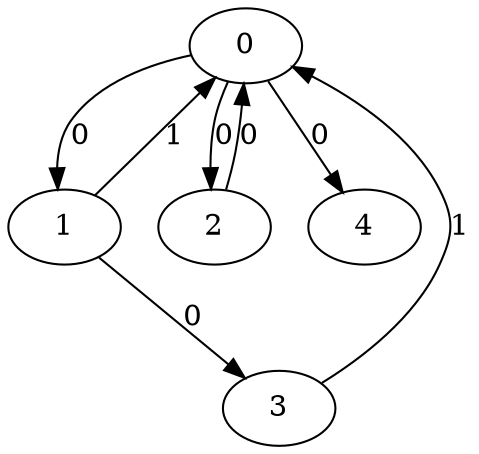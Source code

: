// Source:177 Canonical: -1 0 0 -1 0 1 -1 -1 0 -1 0 -1 -1 -1 -1 1 -1 -1 -1 -1 -1 -1 -1 -1 -1
digraph HRA_from_177_graph_000 {
  0 -> 1 [label="0"];
  0 -> 2 [label="0"];
  1 -> 0 [label="1"];
  1 -> 3 [label="0"];
  2 -> 0 [label="0"];
  3 -> 0 [label="1"];
  0 -> 4 [label="0"];
}

// Source:177 Canonical: -1 0 0 -1 0 1 -1 -1 0 -1 0 -1 -1 -1 -1 1 -1 -1 -1 -1 0 -1 -1 -1 -1
digraph HRA_from_177_graph_001 {
  0 -> 1 [label="0"];
  0 -> 2 [label="0"];
  1 -> 0 [label="1"];
  1 -> 3 [label="0"];
  2 -> 0 [label="0"];
  3 -> 0 [label="1"];
  0 -> 4 [label="0"];
  4 -> 0 [label="0"];
}

// Source:177 Canonical: -1 0 0 -1 -1 1 -1 -1 0 0 0 -1 -1 -1 -1 1 -1 -1 -1 -1 -1 -1 -1 -1 -1
digraph HRA_from_177_graph_002 {
  0 -> 1 [label="0"];
  0 -> 2 [label="0"];
  1 -> 0 [label="1"];
  1 -> 3 [label="0"];
  2 -> 0 [label="0"];
  3 -> 0 [label="1"];
  1 -> 4 [label="0"];
}

// Source:177 Canonical: -1 0 0 -1 0 1 -1 -1 0 0 0 -1 -1 -1 -1 1 -1 -1 -1 -1 -1 -1 -1 -1 -1
digraph HRA_from_177_graph_003 {
  0 -> 1 [label="0"];
  0 -> 2 [label="0"];
  1 -> 0 [label="1"];
  1 -> 3 [label="0"];
  2 -> 0 [label="0"];
  3 -> 0 [label="1"];
  0 -> 4 [label="0"];
  1 -> 4 [label="0"];
}

// Source:177 Canonical: -1 0 0 -1 -1 1 -1 -1 0 0 0 -1 -1 -1 -1 1 -1 -1 -1 -1 0 -1 -1 -1 -1
digraph HRA_from_177_graph_004 {
  0 -> 1 [label="0"];
  0 -> 2 [label="0"];
  1 -> 0 [label="1"];
  1 -> 3 [label="0"];
  2 -> 0 [label="0"];
  3 -> 0 [label="1"];
  4 -> 0 [label="0"];
  1 -> 4 [label="0"];
}

// Source:177 Canonical: -1 0 0 -1 0 1 -1 -1 0 0 0 -1 -1 -1 -1 1 -1 -1 -1 -1 0 -1 -1 -1 -1
digraph HRA_from_177_graph_005 {
  0 -> 1 [label="0"];
  0 -> 2 [label="0"];
  1 -> 0 [label="1"];
  1 -> 3 [label="0"];
  2 -> 0 [label="0"];
  3 -> 0 [label="1"];
  0 -> 4 [label="0"];
  4 -> 0 [label="0"];
  1 -> 4 [label="0"];
}

// Source:177 Canonical: -1 0 0 -1 0 1 -1 -1 0 -1 0 -1 -1 -1 -1 1 -1 -1 -1 -1 -1 0 -1 -1 -1
digraph HRA_from_177_graph_006 {
  0 -> 1 [label="0"];
  0 -> 2 [label="0"];
  1 -> 0 [label="1"];
  1 -> 3 [label="0"];
  2 -> 0 [label="0"];
  3 -> 0 [label="1"];
  0 -> 4 [label="0"];
  4 -> 1 [label="0"];
}

// Source:177 Canonical: -1 0 0 -1 0 1 -1 -1 0 -1 0 -1 -1 -1 -1 1 -1 -1 -1 -1 0 0 -1 -1 -1
digraph HRA_from_177_graph_007 {
  0 -> 1 [label="0"];
  0 -> 2 [label="0"];
  1 -> 0 [label="1"];
  1 -> 3 [label="0"];
  2 -> 0 [label="0"];
  3 -> 0 [label="1"];
  0 -> 4 [label="0"];
  4 -> 0 [label="0"];
  4 -> 1 [label="0"];
}

// Source:177 Canonical: -1 0 0 -1 -1 1 -1 -1 0 0 0 -1 -1 -1 -1 1 -1 -1 -1 -1 -1 0 -1 -1 -1
digraph HRA_from_177_graph_008 {
  0 -> 1 [label="0"];
  0 -> 2 [label="0"];
  1 -> 0 [label="1"];
  1 -> 3 [label="0"];
  2 -> 0 [label="0"];
  3 -> 0 [label="1"];
  1 -> 4 [label="0"];
  4 -> 1 [label="0"];
}

// Source:177 Canonical: -1 0 0 -1 0 1 -1 -1 0 0 0 -1 -1 -1 -1 1 -1 -1 -1 -1 -1 0 -1 -1 -1
digraph HRA_from_177_graph_009 {
  0 -> 1 [label="0"];
  0 -> 2 [label="0"];
  1 -> 0 [label="1"];
  1 -> 3 [label="0"];
  2 -> 0 [label="0"];
  3 -> 0 [label="1"];
  0 -> 4 [label="0"];
  1 -> 4 [label="0"];
  4 -> 1 [label="0"];
}

// Source:177 Canonical: -1 0 0 -1 -1 1 -1 -1 0 0 0 -1 -1 -1 -1 1 -1 -1 -1 -1 0 0 -1 -1 -1
digraph HRA_from_177_graph_010 {
  0 -> 1 [label="0"];
  0 -> 2 [label="0"];
  1 -> 0 [label="1"];
  1 -> 3 [label="0"];
  2 -> 0 [label="0"];
  3 -> 0 [label="1"];
  4 -> 0 [label="0"];
  1 -> 4 [label="0"];
  4 -> 1 [label="0"];
}

// Source:177 Canonical: -1 0 0 -1 0 1 -1 -1 0 0 0 -1 -1 -1 -1 1 -1 -1 -1 -1 0 0 -1 -1 -1
digraph HRA_from_177_graph_011 {
  0 -> 1 [label="0"];
  0 -> 2 [label="0"];
  1 -> 0 [label="1"];
  1 -> 3 [label="0"];
  2 -> 0 [label="0"];
  3 -> 0 [label="1"];
  0 -> 4 [label="0"];
  4 -> 0 [label="0"];
  1 -> 4 [label="0"];
  4 -> 1 [label="0"];
}

// Source:177 Canonical: -1 0 0 -1 -1 1 -1 -1 0 -1 0 -1 -1 -1 0 1 -1 -1 -1 -1 -1 -1 -1 -1 -1
digraph HRA_from_177_graph_012 {
  0 -> 1 [label="0"];
  0 -> 2 [label="0"];
  1 -> 0 [label="1"];
  1 -> 3 [label="0"];
  2 -> 0 [label="0"];
  3 -> 0 [label="1"];
  2 -> 4 [label="0"];
}

// Source:177 Canonical: -1 0 0 -1 0 1 -1 -1 0 -1 0 -1 -1 -1 0 1 -1 -1 -1 -1 -1 -1 -1 -1 -1
digraph HRA_from_177_graph_013 {
  0 -> 1 [label="0"];
  0 -> 2 [label="0"];
  1 -> 0 [label="1"];
  1 -> 3 [label="0"];
  2 -> 0 [label="0"];
  3 -> 0 [label="1"];
  0 -> 4 [label="0"];
  2 -> 4 [label="0"];
}

// Source:177 Canonical: -1 0 0 -1 -1 1 -1 -1 0 -1 0 -1 -1 -1 0 1 -1 -1 -1 -1 0 -1 -1 -1 -1
digraph HRA_from_177_graph_014 {
  0 -> 1 [label="0"];
  0 -> 2 [label="0"];
  1 -> 0 [label="1"];
  1 -> 3 [label="0"];
  2 -> 0 [label="0"];
  3 -> 0 [label="1"];
  4 -> 0 [label="0"];
  2 -> 4 [label="0"];
}

// Source:177 Canonical: -1 0 0 -1 0 1 -1 -1 0 -1 0 -1 -1 -1 0 1 -1 -1 -1 -1 0 -1 -1 -1 -1
digraph HRA_from_177_graph_015 {
  0 -> 1 [label="0"];
  0 -> 2 [label="0"];
  1 -> 0 [label="1"];
  1 -> 3 [label="0"];
  2 -> 0 [label="0"];
  3 -> 0 [label="1"];
  0 -> 4 [label="0"];
  4 -> 0 [label="0"];
  2 -> 4 [label="0"];
}

// Source:177 Canonical: -1 0 0 -1 -1 1 -1 -1 0 0 0 -1 -1 -1 0 1 -1 -1 -1 -1 -1 -1 -1 -1 -1
digraph HRA_from_177_graph_016 {
  0 -> 1 [label="0"];
  0 -> 2 [label="0"];
  1 -> 0 [label="1"];
  1 -> 3 [label="0"];
  2 -> 0 [label="0"];
  3 -> 0 [label="1"];
  1 -> 4 [label="0"];
  2 -> 4 [label="0"];
}

// Source:177 Canonical: -1 0 0 -1 0 1 -1 -1 0 0 0 -1 -1 -1 0 1 -1 -1 -1 -1 -1 -1 -1 -1 -1
digraph HRA_from_177_graph_017 {
  0 -> 1 [label="0"];
  0 -> 2 [label="0"];
  1 -> 0 [label="1"];
  1 -> 3 [label="0"];
  2 -> 0 [label="0"];
  3 -> 0 [label="1"];
  0 -> 4 [label="0"];
  1 -> 4 [label="0"];
  2 -> 4 [label="0"];
}

// Source:177 Canonical: -1 0 0 -1 -1 1 -1 -1 0 0 0 -1 -1 -1 0 1 -1 -1 -1 -1 0 -1 -1 -1 -1
digraph HRA_from_177_graph_018 {
  0 -> 1 [label="0"];
  0 -> 2 [label="0"];
  1 -> 0 [label="1"];
  1 -> 3 [label="0"];
  2 -> 0 [label="0"];
  3 -> 0 [label="1"];
  4 -> 0 [label="0"];
  1 -> 4 [label="0"];
  2 -> 4 [label="0"];
}

// Source:177 Canonical: -1 0 0 -1 0 1 -1 -1 0 0 0 -1 -1 -1 0 1 -1 -1 -1 -1 0 -1 -1 -1 -1
digraph HRA_from_177_graph_019 {
  0 -> 1 [label="0"];
  0 -> 2 [label="0"];
  1 -> 0 [label="1"];
  1 -> 3 [label="0"];
  2 -> 0 [label="0"];
  3 -> 0 [label="1"];
  0 -> 4 [label="0"];
  4 -> 0 [label="0"];
  1 -> 4 [label="0"];
  2 -> 4 [label="0"];
}

// Source:177 Canonical: -1 0 0 -1 -1 1 -1 -1 0 -1 0 -1 -1 -1 0 1 -1 -1 -1 -1 -1 0 -1 -1 -1
digraph HRA_from_177_graph_020 {
  0 -> 1 [label="0"];
  0 -> 2 [label="0"];
  1 -> 0 [label="1"];
  1 -> 3 [label="0"];
  2 -> 0 [label="0"];
  3 -> 0 [label="1"];
  4 -> 1 [label="0"];
  2 -> 4 [label="0"];
}

// Source:177 Canonical: -1 0 0 -1 0 1 -1 -1 0 -1 0 -1 -1 -1 0 1 -1 -1 -1 -1 -1 0 -1 -1 -1
digraph HRA_from_177_graph_021 {
  0 -> 1 [label="0"];
  0 -> 2 [label="0"];
  1 -> 0 [label="1"];
  1 -> 3 [label="0"];
  2 -> 0 [label="0"];
  3 -> 0 [label="1"];
  0 -> 4 [label="0"];
  4 -> 1 [label="0"];
  2 -> 4 [label="0"];
}

// Source:177 Canonical: -1 0 0 -1 -1 1 -1 -1 0 -1 0 -1 -1 -1 0 1 -1 -1 -1 -1 0 0 -1 -1 -1
digraph HRA_from_177_graph_022 {
  0 -> 1 [label="0"];
  0 -> 2 [label="0"];
  1 -> 0 [label="1"];
  1 -> 3 [label="0"];
  2 -> 0 [label="0"];
  3 -> 0 [label="1"];
  4 -> 0 [label="0"];
  4 -> 1 [label="0"];
  2 -> 4 [label="0"];
}

// Source:177 Canonical: -1 0 0 -1 0 1 -1 -1 0 -1 0 -1 -1 -1 0 1 -1 -1 -1 -1 0 0 -1 -1 -1
digraph HRA_from_177_graph_023 {
  0 -> 1 [label="0"];
  0 -> 2 [label="0"];
  1 -> 0 [label="1"];
  1 -> 3 [label="0"];
  2 -> 0 [label="0"];
  3 -> 0 [label="1"];
  0 -> 4 [label="0"];
  4 -> 0 [label="0"];
  4 -> 1 [label="0"];
  2 -> 4 [label="0"];
}

// Source:177 Canonical: -1 0 0 -1 -1 1 -1 -1 0 0 0 -1 -1 -1 0 1 -1 -1 -1 -1 -1 0 -1 -1 -1
digraph HRA_from_177_graph_024 {
  0 -> 1 [label="0"];
  0 -> 2 [label="0"];
  1 -> 0 [label="1"];
  1 -> 3 [label="0"];
  2 -> 0 [label="0"];
  3 -> 0 [label="1"];
  1 -> 4 [label="0"];
  4 -> 1 [label="0"];
  2 -> 4 [label="0"];
}

// Source:177 Canonical: -1 0 0 -1 0 1 -1 -1 0 0 0 -1 -1 -1 0 1 -1 -1 -1 -1 -1 0 -1 -1 -1
digraph HRA_from_177_graph_025 {
  0 -> 1 [label="0"];
  0 -> 2 [label="0"];
  1 -> 0 [label="1"];
  1 -> 3 [label="0"];
  2 -> 0 [label="0"];
  3 -> 0 [label="1"];
  0 -> 4 [label="0"];
  1 -> 4 [label="0"];
  4 -> 1 [label="0"];
  2 -> 4 [label="0"];
}

// Source:177 Canonical: -1 0 0 -1 -1 1 -1 -1 0 0 0 -1 -1 -1 0 1 -1 -1 -1 -1 0 0 -1 -1 -1
digraph HRA_from_177_graph_026 {
  0 -> 1 [label="0"];
  0 -> 2 [label="0"];
  1 -> 0 [label="1"];
  1 -> 3 [label="0"];
  2 -> 0 [label="0"];
  3 -> 0 [label="1"];
  4 -> 0 [label="0"];
  1 -> 4 [label="0"];
  4 -> 1 [label="0"];
  2 -> 4 [label="0"];
}

// Source:177 Canonical: -1 0 0 -1 0 1 -1 -1 0 0 0 -1 -1 -1 0 1 -1 -1 -1 -1 0 0 -1 -1 -1
digraph HRA_from_177_graph_027 {
  0 -> 1 [label="0"];
  0 -> 2 [label="0"];
  1 -> 0 [label="1"];
  1 -> 3 [label="0"];
  2 -> 0 [label="0"];
  3 -> 0 [label="1"];
  0 -> 4 [label="0"];
  4 -> 0 [label="0"];
  1 -> 4 [label="0"];
  4 -> 1 [label="0"];
  2 -> 4 [label="0"];
}

// Source:177 Canonical: -1 0 0 -1 0 1 -1 -1 0 -1 0 -1 -1 -1 -1 1 -1 -1 -1 -1 -1 -1 0 -1 -1
digraph HRA_from_177_graph_028 {
  0 -> 1 [label="0"];
  0 -> 2 [label="0"];
  1 -> 0 [label="1"];
  1 -> 3 [label="0"];
  2 -> 0 [label="0"];
  3 -> 0 [label="1"];
  0 -> 4 [label="0"];
  4 -> 2 [label="0"];
}

// Source:177 Canonical: -1 0 0 -1 0 1 -1 -1 0 -1 0 -1 -1 -1 -1 1 -1 -1 -1 -1 0 -1 0 -1 -1
digraph HRA_from_177_graph_029 {
  0 -> 1 [label="0"];
  0 -> 2 [label="0"];
  1 -> 0 [label="1"];
  1 -> 3 [label="0"];
  2 -> 0 [label="0"];
  3 -> 0 [label="1"];
  0 -> 4 [label="0"];
  4 -> 0 [label="0"];
  4 -> 2 [label="0"];
}

// Source:177 Canonical: -1 0 0 -1 -1 1 -1 -1 0 0 0 -1 -1 -1 -1 1 -1 -1 -1 -1 -1 -1 0 -1 -1
digraph HRA_from_177_graph_030 {
  0 -> 1 [label="0"];
  0 -> 2 [label="0"];
  1 -> 0 [label="1"];
  1 -> 3 [label="0"];
  2 -> 0 [label="0"];
  3 -> 0 [label="1"];
  1 -> 4 [label="0"];
  4 -> 2 [label="0"];
}

// Source:177 Canonical: -1 0 0 -1 0 1 -1 -1 0 0 0 -1 -1 -1 -1 1 -1 -1 -1 -1 -1 -1 0 -1 -1
digraph HRA_from_177_graph_031 {
  0 -> 1 [label="0"];
  0 -> 2 [label="0"];
  1 -> 0 [label="1"];
  1 -> 3 [label="0"];
  2 -> 0 [label="0"];
  3 -> 0 [label="1"];
  0 -> 4 [label="0"];
  1 -> 4 [label="0"];
  4 -> 2 [label="0"];
}

// Source:177 Canonical: -1 0 0 -1 -1 1 -1 -1 0 0 0 -1 -1 -1 -1 1 -1 -1 -1 -1 0 -1 0 -1 -1
digraph HRA_from_177_graph_032 {
  0 -> 1 [label="0"];
  0 -> 2 [label="0"];
  1 -> 0 [label="1"];
  1 -> 3 [label="0"];
  2 -> 0 [label="0"];
  3 -> 0 [label="1"];
  4 -> 0 [label="0"];
  1 -> 4 [label="0"];
  4 -> 2 [label="0"];
}

// Source:177 Canonical: -1 0 0 -1 0 1 -1 -1 0 0 0 -1 -1 -1 -1 1 -1 -1 -1 -1 0 -1 0 -1 -1
digraph HRA_from_177_graph_033 {
  0 -> 1 [label="0"];
  0 -> 2 [label="0"];
  1 -> 0 [label="1"];
  1 -> 3 [label="0"];
  2 -> 0 [label="0"];
  3 -> 0 [label="1"];
  0 -> 4 [label="0"];
  4 -> 0 [label="0"];
  1 -> 4 [label="0"];
  4 -> 2 [label="0"];
}

// Source:177 Canonical: -1 0 0 -1 0 1 -1 -1 0 -1 0 -1 -1 -1 -1 1 -1 -1 -1 -1 -1 0 0 -1 -1
digraph HRA_from_177_graph_034 {
  0 -> 1 [label="0"];
  0 -> 2 [label="0"];
  1 -> 0 [label="1"];
  1 -> 3 [label="0"];
  2 -> 0 [label="0"];
  3 -> 0 [label="1"];
  0 -> 4 [label="0"];
  4 -> 1 [label="0"];
  4 -> 2 [label="0"];
}

// Source:177 Canonical: -1 0 0 -1 0 1 -1 -1 0 -1 0 -1 -1 -1 -1 1 -1 -1 -1 -1 0 0 0 -1 -1
digraph HRA_from_177_graph_035 {
  0 -> 1 [label="0"];
  0 -> 2 [label="0"];
  1 -> 0 [label="1"];
  1 -> 3 [label="0"];
  2 -> 0 [label="0"];
  3 -> 0 [label="1"];
  0 -> 4 [label="0"];
  4 -> 0 [label="0"];
  4 -> 1 [label="0"];
  4 -> 2 [label="0"];
}

// Source:177 Canonical: -1 0 0 -1 -1 1 -1 -1 0 0 0 -1 -1 -1 -1 1 -1 -1 -1 -1 -1 0 0 -1 -1
digraph HRA_from_177_graph_036 {
  0 -> 1 [label="0"];
  0 -> 2 [label="0"];
  1 -> 0 [label="1"];
  1 -> 3 [label="0"];
  2 -> 0 [label="0"];
  3 -> 0 [label="1"];
  1 -> 4 [label="0"];
  4 -> 1 [label="0"];
  4 -> 2 [label="0"];
}

// Source:177 Canonical: -1 0 0 -1 0 1 -1 -1 0 0 0 -1 -1 -1 -1 1 -1 -1 -1 -1 -1 0 0 -1 -1
digraph HRA_from_177_graph_037 {
  0 -> 1 [label="0"];
  0 -> 2 [label="0"];
  1 -> 0 [label="1"];
  1 -> 3 [label="0"];
  2 -> 0 [label="0"];
  3 -> 0 [label="1"];
  0 -> 4 [label="0"];
  1 -> 4 [label="0"];
  4 -> 1 [label="0"];
  4 -> 2 [label="0"];
}

// Source:177 Canonical: -1 0 0 -1 -1 1 -1 -1 0 0 0 -1 -1 -1 -1 1 -1 -1 -1 -1 0 0 0 -1 -1
digraph HRA_from_177_graph_038 {
  0 -> 1 [label="0"];
  0 -> 2 [label="0"];
  1 -> 0 [label="1"];
  1 -> 3 [label="0"];
  2 -> 0 [label="0"];
  3 -> 0 [label="1"];
  4 -> 0 [label="0"];
  1 -> 4 [label="0"];
  4 -> 1 [label="0"];
  4 -> 2 [label="0"];
}

// Source:177 Canonical: -1 0 0 -1 0 1 -1 -1 0 0 0 -1 -1 -1 -1 1 -1 -1 -1 -1 0 0 0 -1 -1
digraph HRA_from_177_graph_039 {
  0 -> 1 [label="0"];
  0 -> 2 [label="0"];
  1 -> 0 [label="1"];
  1 -> 3 [label="0"];
  2 -> 0 [label="0"];
  3 -> 0 [label="1"];
  0 -> 4 [label="0"];
  4 -> 0 [label="0"];
  1 -> 4 [label="0"];
  4 -> 1 [label="0"];
  4 -> 2 [label="0"];
}

// Source:177 Canonical: -1 0 0 -1 -1 1 -1 -1 0 -1 0 -1 -1 -1 0 1 -1 -1 -1 -1 -1 -1 0 -1 -1
digraph HRA_from_177_graph_040 {
  0 -> 1 [label="0"];
  0 -> 2 [label="0"];
  1 -> 0 [label="1"];
  1 -> 3 [label="0"];
  2 -> 0 [label="0"];
  3 -> 0 [label="1"];
  2 -> 4 [label="0"];
  4 -> 2 [label="0"];
}

// Source:177 Canonical: -1 0 0 -1 0 1 -1 -1 0 -1 0 -1 -1 -1 0 1 -1 -1 -1 -1 -1 -1 0 -1 -1
digraph HRA_from_177_graph_041 {
  0 -> 1 [label="0"];
  0 -> 2 [label="0"];
  1 -> 0 [label="1"];
  1 -> 3 [label="0"];
  2 -> 0 [label="0"];
  3 -> 0 [label="1"];
  0 -> 4 [label="0"];
  2 -> 4 [label="0"];
  4 -> 2 [label="0"];
}

// Source:177 Canonical: -1 0 0 -1 -1 1 -1 -1 0 -1 0 -1 -1 -1 0 1 -1 -1 -1 -1 0 -1 0 -1 -1
digraph HRA_from_177_graph_042 {
  0 -> 1 [label="0"];
  0 -> 2 [label="0"];
  1 -> 0 [label="1"];
  1 -> 3 [label="0"];
  2 -> 0 [label="0"];
  3 -> 0 [label="1"];
  4 -> 0 [label="0"];
  2 -> 4 [label="0"];
  4 -> 2 [label="0"];
}

// Source:177 Canonical: -1 0 0 -1 0 1 -1 -1 0 -1 0 -1 -1 -1 0 1 -1 -1 -1 -1 0 -1 0 -1 -1
digraph HRA_from_177_graph_043 {
  0 -> 1 [label="0"];
  0 -> 2 [label="0"];
  1 -> 0 [label="1"];
  1 -> 3 [label="0"];
  2 -> 0 [label="0"];
  3 -> 0 [label="1"];
  0 -> 4 [label="0"];
  4 -> 0 [label="0"];
  2 -> 4 [label="0"];
  4 -> 2 [label="0"];
}

// Source:177 Canonical: -1 0 0 -1 -1 1 -1 -1 0 0 0 -1 -1 -1 0 1 -1 -1 -1 -1 -1 -1 0 -1 -1
digraph HRA_from_177_graph_044 {
  0 -> 1 [label="0"];
  0 -> 2 [label="0"];
  1 -> 0 [label="1"];
  1 -> 3 [label="0"];
  2 -> 0 [label="0"];
  3 -> 0 [label="1"];
  1 -> 4 [label="0"];
  2 -> 4 [label="0"];
  4 -> 2 [label="0"];
}

// Source:177 Canonical: -1 0 0 -1 0 1 -1 -1 0 0 0 -1 -1 -1 0 1 -1 -1 -1 -1 -1 -1 0 -1 -1
digraph HRA_from_177_graph_045 {
  0 -> 1 [label="0"];
  0 -> 2 [label="0"];
  1 -> 0 [label="1"];
  1 -> 3 [label="0"];
  2 -> 0 [label="0"];
  3 -> 0 [label="1"];
  0 -> 4 [label="0"];
  1 -> 4 [label="0"];
  2 -> 4 [label="0"];
  4 -> 2 [label="0"];
}

// Source:177 Canonical: -1 0 0 -1 -1 1 -1 -1 0 0 0 -1 -1 -1 0 1 -1 -1 -1 -1 0 -1 0 -1 -1
digraph HRA_from_177_graph_046 {
  0 -> 1 [label="0"];
  0 -> 2 [label="0"];
  1 -> 0 [label="1"];
  1 -> 3 [label="0"];
  2 -> 0 [label="0"];
  3 -> 0 [label="1"];
  4 -> 0 [label="0"];
  1 -> 4 [label="0"];
  2 -> 4 [label="0"];
  4 -> 2 [label="0"];
}

// Source:177 Canonical: -1 0 0 -1 0 1 -1 -1 0 0 0 -1 -1 -1 0 1 -1 -1 -1 -1 0 -1 0 -1 -1
digraph HRA_from_177_graph_047 {
  0 -> 1 [label="0"];
  0 -> 2 [label="0"];
  1 -> 0 [label="1"];
  1 -> 3 [label="0"];
  2 -> 0 [label="0"];
  3 -> 0 [label="1"];
  0 -> 4 [label="0"];
  4 -> 0 [label="0"];
  1 -> 4 [label="0"];
  2 -> 4 [label="0"];
  4 -> 2 [label="0"];
}

// Source:177 Canonical: -1 0 0 -1 -1 1 -1 -1 0 -1 0 -1 -1 -1 0 1 -1 -1 -1 -1 -1 0 0 -1 -1
digraph HRA_from_177_graph_048 {
  0 -> 1 [label="0"];
  0 -> 2 [label="0"];
  1 -> 0 [label="1"];
  1 -> 3 [label="0"];
  2 -> 0 [label="0"];
  3 -> 0 [label="1"];
  4 -> 1 [label="0"];
  2 -> 4 [label="0"];
  4 -> 2 [label="0"];
}

// Source:177 Canonical: -1 0 0 -1 0 1 -1 -1 0 -1 0 -1 -1 -1 0 1 -1 -1 -1 -1 -1 0 0 -1 -1
digraph HRA_from_177_graph_049 {
  0 -> 1 [label="0"];
  0 -> 2 [label="0"];
  1 -> 0 [label="1"];
  1 -> 3 [label="0"];
  2 -> 0 [label="0"];
  3 -> 0 [label="1"];
  0 -> 4 [label="0"];
  4 -> 1 [label="0"];
  2 -> 4 [label="0"];
  4 -> 2 [label="0"];
}

// Source:177 Canonical: -1 0 0 -1 -1 1 -1 -1 0 -1 0 -1 -1 -1 0 1 -1 -1 -1 -1 0 0 0 -1 -1
digraph HRA_from_177_graph_050 {
  0 -> 1 [label="0"];
  0 -> 2 [label="0"];
  1 -> 0 [label="1"];
  1 -> 3 [label="0"];
  2 -> 0 [label="0"];
  3 -> 0 [label="1"];
  4 -> 0 [label="0"];
  4 -> 1 [label="0"];
  2 -> 4 [label="0"];
  4 -> 2 [label="0"];
}

// Source:177 Canonical: -1 0 0 -1 0 1 -1 -1 0 -1 0 -1 -1 -1 0 1 -1 -1 -1 -1 0 0 0 -1 -1
digraph HRA_from_177_graph_051 {
  0 -> 1 [label="0"];
  0 -> 2 [label="0"];
  1 -> 0 [label="1"];
  1 -> 3 [label="0"];
  2 -> 0 [label="0"];
  3 -> 0 [label="1"];
  0 -> 4 [label="0"];
  4 -> 0 [label="0"];
  4 -> 1 [label="0"];
  2 -> 4 [label="0"];
  4 -> 2 [label="0"];
}

// Source:177 Canonical: -1 0 0 -1 -1 1 -1 -1 0 0 0 -1 -1 -1 0 1 -1 -1 -1 -1 -1 0 0 -1 -1
digraph HRA_from_177_graph_052 {
  0 -> 1 [label="0"];
  0 -> 2 [label="0"];
  1 -> 0 [label="1"];
  1 -> 3 [label="0"];
  2 -> 0 [label="0"];
  3 -> 0 [label="1"];
  1 -> 4 [label="0"];
  4 -> 1 [label="0"];
  2 -> 4 [label="0"];
  4 -> 2 [label="0"];
}

// Source:177 Canonical: -1 0 0 -1 0 1 -1 -1 0 0 0 -1 -1 -1 0 1 -1 -1 -1 -1 -1 0 0 -1 -1
digraph HRA_from_177_graph_053 {
  0 -> 1 [label="0"];
  0 -> 2 [label="0"];
  1 -> 0 [label="1"];
  1 -> 3 [label="0"];
  2 -> 0 [label="0"];
  3 -> 0 [label="1"];
  0 -> 4 [label="0"];
  1 -> 4 [label="0"];
  4 -> 1 [label="0"];
  2 -> 4 [label="0"];
  4 -> 2 [label="0"];
}

// Source:177 Canonical: -1 0 0 -1 -1 1 -1 -1 0 0 0 -1 -1 -1 0 1 -1 -1 -1 -1 0 0 0 -1 -1
digraph HRA_from_177_graph_054 {
  0 -> 1 [label="0"];
  0 -> 2 [label="0"];
  1 -> 0 [label="1"];
  1 -> 3 [label="0"];
  2 -> 0 [label="0"];
  3 -> 0 [label="1"];
  4 -> 0 [label="0"];
  1 -> 4 [label="0"];
  4 -> 1 [label="0"];
  2 -> 4 [label="0"];
  4 -> 2 [label="0"];
}

// Source:177 Canonical: -1 0 0 -1 0 1 -1 -1 0 0 0 -1 -1 -1 0 1 -1 -1 -1 -1 0 0 0 -1 -1
digraph HRA_from_177_graph_055 {
  0 -> 1 [label="0"];
  0 -> 2 [label="0"];
  1 -> 0 [label="1"];
  1 -> 3 [label="0"];
  2 -> 0 [label="0"];
  3 -> 0 [label="1"];
  0 -> 4 [label="0"];
  4 -> 0 [label="0"];
  1 -> 4 [label="0"];
  4 -> 1 [label="0"];
  2 -> 4 [label="0"];
  4 -> 2 [label="0"];
}

// Source:177 Canonical: -1 0 0 -1 -1 1 -1 -1 0 -1 0 -1 -1 -1 -1 1 -1 -1 -1 0 -1 -1 -1 -1 -1
digraph HRA_from_177_graph_056 {
  0 -> 1 [label="0"];
  0 -> 2 [label="0"];
  1 -> 0 [label="1"];
  1 -> 3 [label="0"];
  2 -> 0 [label="0"];
  3 -> 0 [label="1"];
  3 -> 4 [label="0"];
}

// Source:177 Canonical: -1 0 0 -1 0 1 -1 -1 0 -1 0 -1 -1 -1 -1 1 -1 -1 -1 0 -1 -1 -1 -1 -1
digraph HRA_from_177_graph_057 {
  0 -> 1 [label="0"];
  0 -> 2 [label="0"];
  1 -> 0 [label="1"];
  1 -> 3 [label="0"];
  2 -> 0 [label="0"];
  3 -> 0 [label="1"];
  0 -> 4 [label="0"];
  3 -> 4 [label="0"];
}

// Source:177 Canonical: -1 0 0 -1 -1 1 -1 -1 0 -1 0 -1 -1 -1 -1 1 -1 -1 -1 0 0 -1 -1 -1 -1
digraph HRA_from_177_graph_058 {
  0 -> 1 [label="0"];
  0 -> 2 [label="0"];
  1 -> 0 [label="1"];
  1 -> 3 [label="0"];
  2 -> 0 [label="0"];
  3 -> 0 [label="1"];
  4 -> 0 [label="0"];
  3 -> 4 [label="0"];
}

// Source:177 Canonical: -1 0 0 -1 0 1 -1 -1 0 -1 0 -1 -1 -1 -1 1 -1 -1 -1 0 0 -1 -1 -1 -1
digraph HRA_from_177_graph_059 {
  0 -> 1 [label="0"];
  0 -> 2 [label="0"];
  1 -> 0 [label="1"];
  1 -> 3 [label="0"];
  2 -> 0 [label="0"];
  3 -> 0 [label="1"];
  0 -> 4 [label="0"];
  4 -> 0 [label="0"];
  3 -> 4 [label="0"];
}

// Source:177 Canonical: -1 0 0 -1 -1 1 -1 -1 0 0 0 -1 -1 -1 -1 1 -1 -1 -1 0 -1 -1 -1 -1 -1
digraph HRA_from_177_graph_060 {
  0 -> 1 [label="0"];
  0 -> 2 [label="0"];
  1 -> 0 [label="1"];
  1 -> 3 [label="0"];
  2 -> 0 [label="0"];
  3 -> 0 [label="1"];
  1 -> 4 [label="0"];
  3 -> 4 [label="0"];
}

// Source:177 Canonical: -1 0 0 -1 0 1 -1 -1 0 0 0 -1 -1 -1 -1 1 -1 -1 -1 0 -1 -1 -1 -1 -1
digraph HRA_from_177_graph_061 {
  0 -> 1 [label="0"];
  0 -> 2 [label="0"];
  1 -> 0 [label="1"];
  1 -> 3 [label="0"];
  2 -> 0 [label="0"];
  3 -> 0 [label="1"];
  0 -> 4 [label="0"];
  1 -> 4 [label="0"];
  3 -> 4 [label="0"];
}

// Source:177 Canonical: -1 0 0 -1 -1 1 -1 -1 0 0 0 -1 -1 -1 -1 1 -1 -1 -1 0 0 -1 -1 -1 -1
digraph HRA_from_177_graph_062 {
  0 -> 1 [label="0"];
  0 -> 2 [label="0"];
  1 -> 0 [label="1"];
  1 -> 3 [label="0"];
  2 -> 0 [label="0"];
  3 -> 0 [label="1"];
  4 -> 0 [label="0"];
  1 -> 4 [label="0"];
  3 -> 4 [label="0"];
}

// Source:177 Canonical: -1 0 0 -1 0 1 -1 -1 0 0 0 -1 -1 -1 -1 1 -1 -1 -1 0 0 -1 -1 -1 -1
digraph HRA_from_177_graph_063 {
  0 -> 1 [label="0"];
  0 -> 2 [label="0"];
  1 -> 0 [label="1"];
  1 -> 3 [label="0"];
  2 -> 0 [label="0"];
  3 -> 0 [label="1"];
  0 -> 4 [label="0"];
  4 -> 0 [label="0"];
  1 -> 4 [label="0"];
  3 -> 4 [label="0"];
}

// Source:177 Canonical: -1 0 0 -1 -1 1 -1 -1 0 -1 0 -1 -1 -1 -1 1 -1 -1 -1 0 -1 0 -1 -1 -1
digraph HRA_from_177_graph_064 {
  0 -> 1 [label="0"];
  0 -> 2 [label="0"];
  1 -> 0 [label="1"];
  1 -> 3 [label="0"];
  2 -> 0 [label="0"];
  3 -> 0 [label="1"];
  4 -> 1 [label="0"];
  3 -> 4 [label="0"];
}

// Source:177 Canonical: -1 0 0 -1 0 1 -1 -1 0 -1 0 -1 -1 -1 -1 1 -1 -1 -1 0 -1 0 -1 -1 -1
digraph HRA_from_177_graph_065 {
  0 -> 1 [label="0"];
  0 -> 2 [label="0"];
  1 -> 0 [label="1"];
  1 -> 3 [label="0"];
  2 -> 0 [label="0"];
  3 -> 0 [label="1"];
  0 -> 4 [label="0"];
  4 -> 1 [label="0"];
  3 -> 4 [label="0"];
}

// Source:177 Canonical: -1 0 0 -1 -1 1 -1 -1 0 -1 0 -1 -1 -1 -1 1 -1 -1 -1 0 0 0 -1 -1 -1
digraph HRA_from_177_graph_066 {
  0 -> 1 [label="0"];
  0 -> 2 [label="0"];
  1 -> 0 [label="1"];
  1 -> 3 [label="0"];
  2 -> 0 [label="0"];
  3 -> 0 [label="1"];
  4 -> 0 [label="0"];
  4 -> 1 [label="0"];
  3 -> 4 [label="0"];
}

// Source:177 Canonical: -1 0 0 -1 0 1 -1 -1 0 -1 0 -1 -1 -1 -1 1 -1 -1 -1 0 0 0 -1 -1 -1
digraph HRA_from_177_graph_067 {
  0 -> 1 [label="0"];
  0 -> 2 [label="0"];
  1 -> 0 [label="1"];
  1 -> 3 [label="0"];
  2 -> 0 [label="0"];
  3 -> 0 [label="1"];
  0 -> 4 [label="0"];
  4 -> 0 [label="0"];
  4 -> 1 [label="0"];
  3 -> 4 [label="0"];
}

// Source:177 Canonical: -1 0 0 -1 -1 1 -1 -1 0 0 0 -1 -1 -1 -1 1 -1 -1 -1 0 -1 0 -1 -1 -1
digraph HRA_from_177_graph_068 {
  0 -> 1 [label="0"];
  0 -> 2 [label="0"];
  1 -> 0 [label="1"];
  1 -> 3 [label="0"];
  2 -> 0 [label="0"];
  3 -> 0 [label="1"];
  1 -> 4 [label="0"];
  4 -> 1 [label="0"];
  3 -> 4 [label="0"];
}

// Source:177 Canonical: -1 0 0 -1 0 1 -1 -1 0 0 0 -1 -1 -1 -1 1 -1 -1 -1 0 -1 0 -1 -1 -1
digraph HRA_from_177_graph_069 {
  0 -> 1 [label="0"];
  0 -> 2 [label="0"];
  1 -> 0 [label="1"];
  1 -> 3 [label="0"];
  2 -> 0 [label="0"];
  3 -> 0 [label="1"];
  0 -> 4 [label="0"];
  1 -> 4 [label="0"];
  4 -> 1 [label="0"];
  3 -> 4 [label="0"];
}

// Source:177 Canonical: -1 0 0 -1 -1 1 -1 -1 0 0 0 -1 -1 -1 -1 1 -1 -1 -1 0 0 0 -1 -1 -1
digraph HRA_from_177_graph_070 {
  0 -> 1 [label="0"];
  0 -> 2 [label="0"];
  1 -> 0 [label="1"];
  1 -> 3 [label="0"];
  2 -> 0 [label="0"];
  3 -> 0 [label="1"];
  4 -> 0 [label="0"];
  1 -> 4 [label="0"];
  4 -> 1 [label="0"];
  3 -> 4 [label="0"];
}

// Source:177 Canonical: -1 0 0 -1 0 1 -1 -1 0 0 0 -1 -1 -1 -1 1 -1 -1 -1 0 0 0 -1 -1 -1
digraph HRA_from_177_graph_071 {
  0 -> 1 [label="0"];
  0 -> 2 [label="0"];
  1 -> 0 [label="1"];
  1 -> 3 [label="0"];
  2 -> 0 [label="0"];
  3 -> 0 [label="1"];
  0 -> 4 [label="0"];
  4 -> 0 [label="0"];
  1 -> 4 [label="0"];
  4 -> 1 [label="0"];
  3 -> 4 [label="0"];
}

// Source:177 Canonical: -1 0 0 -1 -1 1 -1 -1 0 -1 0 -1 -1 -1 0 1 -1 -1 -1 0 -1 -1 -1 -1 -1
digraph HRA_from_177_graph_072 {
  0 -> 1 [label="0"];
  0 -> 2 [label="0"];
  1 -> 0 [label="1"];
  1 -> 3 [label="0"];
  2 -> 0 [label="0"];
  3 -> 0 [label="1"];
  2 -> 4 [label="0"];
  3 -> 4 [label="0"];
}

// Source:177 Canonical: -1 0 0 -1 0 1 -1 -1 0 -1 0 -1 -1 -1 0 1 -1 -1 -1 0 -1 -1 -1 -1 -1
digraph HRA_from_177_graph_073 {
  0 -> 1 [label="0"];
  0 -> 2 [label="0"];
  1 -> 0 [label="1"];
  1 -> 3 [label="0"];
  2 -> 0 [label="0"];
  3 -> 0 [label="1"];
  0 -> 4 [label="0"];
  2 -> 4 [label="0"];
  3 -> 4 [label="0"];
}

// Source:177 Canonical: -1 0 0 -1 -1 1 -1 -1 0 -1 0 -1 -1 -1 0 1 -1 -1 -1 0 0 -1 -1 -1 -1
digraph HRA_from_177_graph_074 {
  0 -> 1 [label="0"];
  0 -> 2 [label="0"];
  1 -> 0 [label="1"];
  1 -> 3 [label="0"];
  2 -> 0 [label="0"];
  3 -> 0 [label="1"];
  4 -> 0 [label="0"];
  2 -> 4 [label="0"];
  3 -> 4 [label="0"];
}

// Source:177 Canonical: -1 0 0 -1 0 1 -1 -1 0 -1 0 -1 -1 -1 0 1 -1 -1 -1 0 0 -1 -1 -1 -1
digraph HRA_from_177_graph_075 {
  0 -> 1 [label="0"];
  0 -> 2 [label="0"];
  1 -> 0 [label="1"];
  1 -> 3 [label="0"];
  2 -> 0 [label="0"];
  3 -> 0 [label="1"];
  0 -> 4 [label="0"];
  4 -> 0 [label="0"];
  2 -> 4 [label="0"];
  3 -> 4 [label="0"];
}

// Source:177 Canonical: -1 0 0 -1 -1 1 -1 -1 0 0 0 -1 -1 -1 0 1 -1 -1 -1 0 -1 -1 -1 -1 -1
digraph HRA_from_177_graph_076 {
  0 -> 1 [label="0"];
  0 -> 2 [label="0"];
  1 -> 0 [label="1"];
  1 -> 3 [label="0"];
  2 -> 0 [label="0"];
  3 -> 0 [label="1"];
  1 -> 4 [label="0"];
  2 -> 4 [label="0"];
  3 -> 4 [label="0"];
}

// Source:177 Canonical: -1 0 0 -1 0 1 -1 -1 0 0 0 -1 -1 -1 0 1 -1 -1 -1 0 -1 -1 -1 -1 -1
digraph HRA_from_177_graph_077 {
  0 -> 1 [label="0"];
  0 -> 2 [label="0"];
  1 -> 0 [label="1"];
  1 -> 3 [label="0"];
  2 -> 0 [label="0"];
  3 -> 0 [label="1"];
  0 -> 4 [label="0"];
  1 -> 4 [label="0"];
  2 -> 4 [label="0"];
  3 -> 4 [label="0"];
}

// Source:177 Canonical: -1 0 0 -1 -1 1 -1 -1 0 0 0 -1 -1 -1 0 1 -1 -1 -1 0 0 -1 -1 -1 -1
digraph HRA_from_177_graph_078 {
  0 -> 1 [label="0"];
  0 -> 2 [label="0"];
  1 -> 0 [label="1"];
  1 -> 3 [label="0"];
  2 -> 0 [label="0"];
  3 -> 0 [label="1"];
  4 -> 0 [label="0"];
  1 -> 4 [label="0"];
  2 -> 4 [label="0"];
  3 -> 4 [label="0"];
}

// Source:177 Canonical: -1 0 0 -1 0 1 -1 -1 0 0 0 -1 -1 -1 0 1 -1 -1 -1 0 0 -1 -1 -1 -1
digraph HRA_from_177_graph_079 {
  0 -> 1 [label="0"];
  0 -> 2 [label="0"];
  1 -> 0 [label="1"];
  1 -> 3 [label="0"];
  2 -> 0 [label="0"];
  3 -> 0 [label="1"];
  0 -> 4 [label="0"];
  4 -> 0 [label="0"];
  1 -> 4 [label="0"];
  2 -> 4 [label="0"];
  3 -> 4 [label="0"];
}

// Source:177 Canonical: -1 0 0 -1 -1 1 -1 -1 0 -1 0 -1 -1 -1 0 1 -1 -1 -1 0 -1 0 -1 -1 -1
digraph HRA_from_177_graph_080 {
  0 -> 1 [label="0"];
  0 -> 2 [label="0"];
  1 -> 0 [label="1"];
  1 -> 3 [label="0"];
  2 -> 0 [label="0"];
  3 -> 0 [label="1"];
  4 -> 1 [label="0"];
  2 -> 4 [label="0"];
  3 -> 4 [label="0"];
}

// Source:177 Canonical: -1 0 0 -1 0 1 -1 -1 0 -1 0 -1 -1 -1 0 1 -1 -1 -1 0 -1 0 -1 -1 -1
digraph HRA_from_177_graph_081 {
  0 -> 1 [label="0"];
  0 -> 2 [label="0"];
  1 -> 0 [label="1"];
  1 -> 3 [label="0"];
  2 -> 0 [label="0"];
  3 -> 0 [label="1"];
  0 -> 4 [label="0"];
  4 -> 1 [label="0"];
  2 -> 4 [label="0"];
  3 -> 4 [label="0"];
}

// Source:177 Canonical: -1 0 0 -1 -1 1 -1 -1 0 -1 0 -1 -1 -1 0 1 -1 -1 -1 0 0 0 -1 -1 -1
digraph HRA_from_177_graph_082 {
  0 -> 1 [label="0"];
  0 -> 2 [label="0"];
  1 -> 0 [label="1"];
  1 -> 3 [label="0"];
  2 -> 0 [label="0"];
  3 -> 0 [label="1"];
  4 -> 0 [label="0"];
  4 -> 1 [label="0"];
  2 -> 4 [label="0"];
  3 -> 4 [label="0"];
}

// Source:177 Canonical: -1 0 0 -1 0 1 -1 -1 0 -1 0 -1 -1 -1 0 1 -1 -1 -1 0 0 0 -1 -1 -1
digraph HRA_from_177_graph_083 {
  0 -> 1 [label="0"];
  0 -> 2 [label="0"];
  1 -> 0 [label="1"];
  1 -> 3 [label="0"];
  2 -> 0 [label="0"];
  3 -> 0 [label="1"];
  0 -> 4 [label="0"];
  4 -> 0 [label="0"];
  4 -> 1 [label="0"];
  2 -> 4 [label="0"];
  3 -> 4 [label="0"];
}

// Source:177 Canonical: -1 0 0 -1 -1 1 -1 -1 0 0 0 -1 -1 -1 0 1 -1 -1 -1 0 -1 0 -1 -1 -1
digraph HRA_from_177_graph_084 {
  0 -> 1 [label="0"];
  0 -> 2 [label="0"];
  1 -> 0 [label="1"];
  1 -> 3 [label="0"];
  2 -> 0 [label="0"];
  3 -> 0 [label="1"];
  1 -> 4 [label="0"];
  4 -> 1 [label="0"];
  2 -> 4 [label="0"];
  3 -> 4 [label="0"];
}

// Source:177 Canonical: -1 0 0 -1 0 1 -1 -1 0 0 0 -1 -1 -1 0 1 -1 -1 -1 0 -1 0 -1 -1 -1
digraph HRA_from_177_graph_085 {
  0 -> 1 [label="0"];
  0 -> 2 [label="0"];
  1 -> 0 [label="1"];
  1 -> 3 [label="0"];
  2 -> 0 [label="0"];
  3 -> 0 [label="1"];
  0 -> 4 [label="0"];
  1 -> 4 [label="0"];
  4 -> 1 [label="0"];
  2 -> 4 [label="0"];
  3 -> 4 [label="0"];
}

// Source:177 Canonical: -1 0 0 -1 -1 1 -1 -1 0 0 0 -1 -1 -1 0 1 -1 -1 -1 0 0 0 -1 -1 -1
digraph HRA_from_177_graph_086 {
  0 -> 1 [label="0"];
  0 -> 2 [label="0"];
  1 -> 0 [label="1"];
  1 -> 3 [label="0"];
  2 -> 0 [label="0"];
  3 -> 0 [label="1"];
  4 -> 0 [label="0"];
  1 -> 4 [label="0"];
  4 -> 1 [label="0"];
  2 -> 4 [label="0"];
  3 -> 4 [label="0"];
}

// Source:177 Canonical: -1 0 0 -1 0 1 -1 -1 0 0 0 -1 -1 -1 0 1 -1 -1 -1 0 0 0 -1 -1 -1
digraph HRA_from_177_graph_087 {
  0 -> 1 [label="0"];
  0 -> 2 [label="0"];
  1 -> 0 [label="1"];
  1 -> 3 [label="0"];
  2 -> 0 [label="0"];
  3 -> 0 [label="1"];
  0 -> 4 [label="0"];
  4 -> 0 [label="0"];
  1 -> 4 [label="0"];
  4 -> 1 [label="0"];
  2 -> 4 [label="0"];
  3 -> 4 [label="0"];
}

// Source:177 Canonical: -1 0 0 -1 -1 1 -1 -1 0 -1 0 -1 -1 -1 -1 1 -1 -1 -1 0 -1 -1 0 -1 -1
digraph HRA_from_177_graph_088 {
  0 -> 1 [label="0"];
  0 -> 2 [label="0"];
  1 -> 0 [label="1"];
  1 -> 3 [label="0"];
  2 -> 0 [label="0"];
  3 -> 0 [label="1"];
  4 -> 2 [label="0"];
  3 -> 4 [label="0"];
}

// Source:177 Canonical: -1 0 0 -1 0 1 -1 -1 0 -1 0 -1 -1 -1 -1 1 -1 -1 -1 0 -1 -1 0 -1 -1
digraph HRA_from_177_graph_089 {
  0 -> 1 [label="0"];
  0 -> 2 [label="0"];
  1 -> 0 [label="1"];
  1 -> 3 [label="0"];
  2 -> 0 [label="0"];
  3 -> 0 [label="1"];
  0 -> 4 [label="0"];
  4 -> 2 [label="0"];
  3 -> 4 [label="0"];
}

// Source:177 Canonical: -1 0 0 -1 -1 1 -1 -1 0 -1 0 -1 -1 -1 -1 1 -1 -1 -1 0 0 -1 0 -1 -1
digraph HRA_from_177_graph_090 {
  0 -> 1 [label="0"];
  0 -> 2 [label="0"];
  1 -> 0 [label="1"];
  1 -> 3 [label="0"];
  2 -> 0 [label="0"];
  3 -> 0 [label="1"];
  4 -> 0 [label="0"];
  4 -> 2 [label="0"];
  3 -> 4 [label="0"];
}

// Source:177 Canonical: -1 0 0 -1 0 1 -1 -1 0 -1 0 -1 -1 -1 -1 1 -1 -1 -1 0 0 -1 0 -1 -1
digraph HRA_from_177_graph_091 {
  0 -> 1 [label="0"];
  0 -> 2 [label="0"];
  1 -> 0 [label="1"];
  1 -> 3 [label="0"];
  2 -> 0 [label="0"];
  3 -> 0 [label="1"];
  0 -> 4 [label="0"];
  4 -> 0 [label="0"];
  4 -> 2 [label="0"];
  3 -> 4 [label="0"];
}

// Source:177 Canonical: -1 0 0 -1 -1 1 -1 -1 0 0 0 -1 -1 -1 -1 1 -1 -1 -1 0 -1 -1 0 -1 -1
digraph HRA_from_177_graph_092 {
  0 -> 1 [label="0"];
  0 -> 2 [label="0"];
  1 -> 0 [label="1"];
  1 -> 3 [label="0"];
  2 -> 0 [label="0"];
  3 -> 0 [label="1"];
  1 -> 4 [label="0"];
  4 -> 2 [label="0"];
  3 -> 4 [label="0"];
}

// Source:177 Canonical: -1 0 0 -1 0 1 -1 -1 0 0 0 -1 -1 -1 -1 1 -1 -1 -1 0 -1 -1 0 -1 -1
digraph HRA_from_177_graph_093 {
  0 -> 1 [label="0"];
  0 -> 2 [label="0"];
  1 -> 0 [label="1"];
  1 -> 3 [label="0"];
  2 -> 0 [label="0"];
  3 -> 0 [label="1"];
  0 -> 4 [label="0"];
  1 -> 4 [label="0"];
  4 -> 2 [label="0"];
  3 -> 4 [label="0"];
}

// Source:177 Canonical: -1 0 0 -1 -1 1 -1 -1 0 0 0 -1 -1 -1 -1 1 -1 -1 -1 0 0 -1 0 -1 -1
digraph HRA_from_177_graph_094 {
  0 -> 1 [label="0"];
  0 -> 2 [label="0"];
  1 -> 0 [label="1"];
  1 -> 3 [label="0"];
  2 -> 0 [label="0"];
  3 -> 0 [label="1"];
  4 -> 0 [label="0"];
  1 -> 4 [label="0"];
  4 -> 2 [label="0"];
  3 -> 4 [label="0"];
}

// Source:177 Canonical: -1 0 0 -1 0 1 -1 -1 0 0 0 -1 -1 -1 -1 1 -1 -1 -1 0 0 -1 0 -1 -1
digraph HRA_from_177_graph_095 {
  0 -> 1 [label="0"];
  0 -> 2 [label="0"];
  1 -> 0 [label="1"];
  1 -> 3 [label="0"];
  2 -> 0 [label="0"];
  3 -> 0 [label="1"];
  0 -> 4 [label="0"];
  4 -> 0 [label="0"];
  1 -> 4 [label="0"];
  4 -> 2 [label="0"];
  3 -> 4 [label="0"];
}

// Source:177 Canonical: -1 0 0 -1 -1 1 -1 -1 0 -1 0 -1 -1 -1 -1 1 -1 -1 -1 0 -1 0 0 -1 -1
digraph HRA_from_177_graph_096 {
  0 -> 1 [label="0"];
  0 -> 2 [label="0"];
  1 -> 0 [label="1"];
  1 -> 3 [label="0"];
  2 -> 0 [label="0"];
  3 -> 0 [label="1"];
  4 -> 1 [label="0"];
  4 -> 2 [label="0"];
  3 -> 4 [label="0"];
}

// Source:177 Canonical: -1 0 0 -1 0 1 -1 -1 0 -1 0 -1 -1 -1 -1 1 -1 -1 -1 0 -1 0 0 -1 -1
digraph HRA_from_177_graph_097 {
  0 -> 1 [label="0"];
  0 -> 2 [label="0"];
  1 -> 0 [label="1"];
  1 -> 3 [label="0"];
  2 -> 0 [label="0"];
  3 -> 0 [label="1"];
  0 -> 4 [label="0"];
  4 -> 1 [label="0"];
  4 -> 2 [label="0"];
  3 -> 4 [label="0"];
}

// Source:177 Canonical: -1 0 0 -1 -1 1 -1 -1 0 -1 0 -1 -1 -1 -1 1 -1 -1 -1 0 0 0 0 -1 -1
digraph HRA_from_177_graph_098 {
  0 -> 1 [label="0"];
  0 -> 2 [label="0"];
  1 -> 0 [label="1"];
  1 -> 3 [label="0"];
  2 -> 0 [label="0"];
  3 -> 0 [label="1"];
  4 -> 0 [label="0"];
  4 -> 1 [label="0"];
  4 -> 2 [label="0"];
  3 -> 4 [label="0"];
}

// Source:177 Canonical: -1 0 0 -1 0 1 -1 -1 0 -1 0 -1 -1 -1 -1 1 -1 -1 -1 0 0 0 0 -1 -1
digraph HRA_from_177_graph_099 {
  0 -> 1 [label="0"];
  0 -> 2 [label="0"];
  1 -> 0 [label="1"];
  1 -> 3 [label="0"];
  2 -> 0 [label="0"];
  3 -> 0 [label="1"];
  0 -> 4 [label="0"];
  4 -> 0 [label="0"];
  4 -> 1 [label="0"];
  4 -> 2 [label="0"];
  3 -> 4 [label="0"];
}

// Source:177 Canonical: -1 0 0 -1 -1 1 -1 -1 0 0 0 -1 -1 -1 -1 1 -1 -1 -1 0 -1 0 0 -1 -1
digraph HRA_from_177_graph_100 {
  0 -> 1 [label="0"];
  0 -> 2 [label="0"];
  1 -> 0 [label="1"];
  1 -> 3 [label="0"];
  2 -> 0 [label="0"];
  3 -> 0 [label="1"];
  1 -> 4 [label="0"];
  4 -> 1 [label="0"];
  4 -> 2 [label="0"];
  3 -> 4 [label="0"];
}

// Source:177 Canonical: -1 0 0 -1 0 1 -1 -1 0 0 0 -1 -1 -1 -1 1 -1 -1 -1 0 -1 0 0 -1 -1
digraph HRA_from_177_graph_101 {
  0 -> 1 [label="0"];
  0 -> 2 [label="0"];
  1 -> 0 [label="1"];
  1 -> 3 [label="0"];
  2 -> 0 [label="0"];
  3 -> 0 [label="1"];
  0 -> 4 [label="0"];
  1 -> 4 [label="0"];
  4 -> 1 [label="0"];
  4 -> 2 [label="0"];
  3 -> 4 [label="0"];
}

// Source:177 Canonical: -1 0 0 -1 -1 1 -1 -1 0 0 0 -1 -1 -1 -1 1 -1 -1 -1 0 0 0 0 -1 -1
digraph HRA_from_177_graph_102 {
  0 -> 1 [label="0"];
  0 -> 2 [label="0"];
  1 -> 0 [label="1"];
  1 -> 3 [label="0"];
  2 -> 0 [label="0"];
  3 -> 0 [label="1"];
  4 -> 0 [label="0"];
  1 -> 4 [label="0"];
  4 -> 1 [label="0"];
  4 -> 2 [label="0"];
  3 -> 4 [label="0"];
}

// Source:177 Canonical: -1 0 0 -1 0 1 -1 -1 0 0 0 -1 -1 -1 -1 1 -1 -1 -1 0 0 0 0 -1 -1
digraph HRA_from_177_graph_103 {
  0 -> 1 [label="0"];
  0 -> 2 [label="0"];
  1 -> 0 [label="1"];
  1 -> 3 [label="0"];
  2 -> 0 [label="0"];
  3 -> 0 [label="1"];
  0 -> 4 [label="0"];
  4 -> 0 [label="0"];
  1 -> 4 [label="0"];
  4 -> 1 [label="0"];
  4 -> 2 [label="0"];
  3 -> 4 [label="0"];
}

// Source:177 Canonical: -1 0 0 -1 -1 1 -1 -1 0 -1 0 -1 -1 -1 0 1 -1 -1 -1 0 -1 -1 0 -1 -1
digraph HRA_from_177_graph_104 {
  0 -> 1 [label="0"];
  0 -> 2 [label="0"];
  1 -> 0 [label="1"];
  1 -> 3 [label="0"];
  2 -> 0 [label="0"];
  3 -> 0 [label="1"];
  2 -> 4 [label="0"];
  4 -> 2 [label="0"];
  3 -> 4 [label="0"];
}

// Source:177 Canonical: -1 0 0 -1 0 1 -1 -1 0 -1 0 -1 -1 -1 0 1 -1 -1 -1 0 -1 -1 0 -1 -1
digraph HRA_from_177_graph_105 {
  0 -> 1 [label="0"];
  0 -> 2 [label="0"];
  1 -> 0 [label="1"];
  1 -> 3 [label="0"];
  2 -> 0 [label="0"];
  3 -> 0 [label="1"];
  0 -> 4 [label="0"];
  2 -> 4 [label="0"];
  4 -> 2 [label="0"];
  3 -> 4 [label="0"];
}

// Source:177 Canonical: -1 0 0 -1 -1 1 -1 -1 0 -1 0 -1 -1 -1 0 1 -1 -1 -1 0 0 -1 0 -1 -1
digraph HRA_from_177_graph_106 {
  0 -> 1 [label="0"];
  0 -> 2 [label="0"];
  1 -> 0 [label="1"];
  1 -> 3 [label="0"];
  2 -> 0 [label="0"];
  3 -> 0 [label="1"];
  4 -> 0 [label="0"];
  2 -> 4 [label="0"];
  4 -> 2 [label="0"];
  3 -> 4 [label="0"];
}

// Source:177 Canonical: -1 0 0 -1 0 1 -1 -1 0 -1 0 -1 -1 -1 0 1 -1 -1 -1 0 0 -1 0 -1 -1
digraph HRA_from_177_graph_107 {
  0 -> 1 [label="0"];
  0 -> 2 [label="0"];
  1 -> 0 [label="1"];
  1 -> 3 [label="0"];
  2 -> 0 [label="0"];
  3 -> 0 [label="1"];
  0 -> 4 [label="0"];
  4 -> 0 [label="0"];
  2 -> 4 [label="0"];
  4 -> 2 [label="0"];
  3 -> 4 [label="0"];
}

// Source:177 Canonical: -1 0 0 -1 -1 1 -1 -1 0 0 0 -1 -1 -1 0 1 -1 -1 -1 0 -1 -1 0 -1 -1
digraph HRA_from_177_graph_108 {
  0 -> 1 [label="0"];
  0 -> 2 [label="0"];
  1 -> 0 [label="1"];
  1 -> 3 [label="0"];
  2 -> 0 [label="0"];
  3 -> 0 [label="1"];
  1 -> 4 [label="0"];
  2 -> 4 [label="0"];
  4 -> 2 [label="0"];
  3 -> 4 [label="0"];
}

// Source:177 Canonical: -1 0 0 -1 0 1 -1 -1 0 0 0 -1 -1 -1 0 1 -1 -1 -1 0 -1 -1 0 -1 -1
digraph HRA_from_177_graph_109 {
  0 -> 1 [label="0"];
  0 -> 2 [label="0"];
  1 -> 0 [label="1"];
  1 -> 3 [label="0"];
  2 -> 0 [label="0"];
  3 -> 0 [label="1"];
  0 -> 4 [label="0"];
  1 -> 4 [label="0"];
  2 -> 4 [label="0"];
  4 -> 2 [label="0"];
  3 -> 4 [label="0"];
}

// Source:177 Canonical: -1 0 0 -1 -1 1 -1 -1 0 0 0 -1 -1 -1 0 1 -1 -1 -1 0 0 -1 0 -1 -1
digraph HRA_from_177_graph_110 {
  0 -> 1 [label="0"];
  0 -> 2 [label="0"];
  1 -> 0 [label="1"];
  1 -> 3 [label="0"];
  2 -> 0 [label="0"];
  3 -> 0 [label="1"];
  4 -> 0 [label="0"];
  1 -> 4 [label="0"];
  2 -> 4 [label="0"];
  4 -> 2 [label="0"];
  3 -> 4 [label="0"];
}

// Source:177 Canonical: -1 0 0 -1 0 1 -1 -1 0 0 0 -1 -1 -1 0 1 -1 -1 -1 0 0 -1 0 -1 -1
digraph HRA_from_177_graph_111 {
  0 -> 1 [label="0"];
  0 -> 2 [label="0"];
  1 -> 0 [label="1"];
  1 -> 3 [label="0"];
  2 -> 0 [label="0"];
  3 -> 0 [label="1"];
  0 -> 4 [label="0"];
  4 -> 0 [label="0"];
  1 -> 4 [label="0"];
  2 -> 4 [label="0"];
  4 -> 2 [label="0"];
  3 -> 4 [label="0"];
}

// Source:177 Canonical: -1 0 0 -1 -1 1 -1 -1 0 -1 0 -1 -1 -1 0 1 -1 -1 -1 0 -1 0 0 -1 -1
digraph HRA_from_177_graph_112 {
  0 -> 1 [label="0"];
  0 -> 2 [label="0"];
  1 -> 0 [label="1"];
  1 -> 3 [label="0"];
  2 -> 0 [label="0"];
  3 -> 0 [label="1"];
  4 -> 1 [label="0"];
  2 -> 4 [label="0"];
  4 -> 2 [label="0"];
  3 -> 4 [label="0"];
}

// Source:177 Canonical: -1 0 0 -1 0 1 -1 -1 0 -1 0 -1 -1 -1 0 1 -1 -1 -1 0 -1 0 0 -1 -1
digraph HRA_from_177_graph_113 {
  0 -> 1 [label="0"];
  0 -> 2 [label="0"];
  1 -> 0 [label="1"];
  1 -> 3 [label="0"];
  2 -> 0 [label="0"];
  3 -> 0 [label="1"];
  0 -> 4 [label="0"];
  4 -> 1 [label="0"];
  2 -> 4 [label="0"];
  4 -> 2 [label="0"];
  3 -> 4 [label="0"];
}

// Source:177 Canonical: -1 0 0 -1 -1 1 -1 -1 0 -1 0 -1 -1 -1 0 1 -1 -1 -1 0 0 0 0 -1 -1
digraph HRA_from_177_graph_114 {
  0 -> 1 [label="0"];
  0 -> 2 [label="0"];
  1 -> 0 [label="1"];
  1 -> 3 [label="0"];
  2 -> 0 [label="0"];
  3 -> 0 [label="1"];
  4 -> 0 [label="0"];
  4 -> 1 [label="0"];
  2 -> 4 [label="0"];
  4 -> 2 [label="0"];
  3 -> 4 [label="0"];
}

// Source:177 Canonical: -1 0 0 -1 0 1 -1 -1 0 -1 0 -1 -1 -1 0 1 -1 -1 -1 0 0 0 0 -1 -1
digraph HRA_from_177_graph_115 {
  0 -> 1 [label="0"];
  0 -> 2 [label="0"];
  1 -> 0 [label="1"];
  1 -> 3 [label="0"];
  2 -> 0 [label="0"];
  3 -> 0 [label="1"];
  0 -> 4 [label="0"];
  4 -> 0 [label="0"];
  4 -> 1 [label="0"];
  2 -> 4 [label="0"];
  4 -> 2 [label="0"];
  3 -> 4 [label="0"];
}

// Source:177 Canonical: -1 0 0 -1 -1 1 -1 -1 0 0 0 -1 -1 -1 0 1 -1 -1 -1 0 -1 0 0 -1 -1
digraph HRA_from_177_graph_116 {
  0 -> 1 [label="0"];
  0 -> 2 [label="0"];
  1 -> 0 [label="1"];
  1 -> 3 [label="0"];
  2 -> 0 [label="0"];
  3 -> 0 [label="1"];
  1 -> 4 [label="0"];
  4 -> 1 [label="0"];
  2 -> 4 [label="0"];
  4 -> 2 [label="0"];
  3 -> 4 [label="0"];
}

// Source:177 Canonical: -1 0 0 -1 0 1 -1 -1 0 0 0 -1 -1 -1 0 1 -1 -1 -1 0 -1 0 0 -1 -1
digraph HRA_from_177_graph_117 {
  0 -> 1 [label="0"];
  0 -> 2 [label="0"];
  1 -> 0 [label="1"];
  1 -> 3 [label="0"];
  2 -> 0 [label="0"];
  3 -> 0 [label="1"];
  0 -> 4 [label="0"];
  1 -> 4 [label="0"];
  4 -> 1 [label="0"];
  2 -> 4 [label="0"];
  4 -> 2 [label="0"];
  3 -> 4 [label="0"];
}

// Source:177 Canonical: -1 0 0 -1 -1 1 -1 -1 0 0 0 -1 -1 -1 0 1 -1 -1 -1 0 0 0 0 -1 -1
digraph HRA_from_177_graph_118 {
  0 -> 1 [label="0"];
  0 -> 2 [label="0"];
  1 -> 0 [label="1"];
  1 -> 3 [label="0"];
  2 -> 0 [label="0"];
  3 -> 0 [label="1"];
  4 -> 0 [label="0"];
  1 -> 4 [label="0"];
  4 -> 1 [label="0"];
  2 -> 4 [label="0"];
  4 -> 2 [label="0"];
  3 -> 4 [label="0"];
}

// Source:177 Canonical: -1 0 0 -1 0 1 -1 -1 0 0 0 -1 -1 -1 0 1 -1 -1 -1 0 0 0 0 -1 -1
digraph HRA_from_177_graph_119 {
  0 -> 1 [label="0"];
  0 -> 2 [label="0"];
  1 -> 0 [label="1"];
  1 -> 3 [label="0"];
  2 -> 0 [label="0"];
  3 -> 0 [label="1"];
  0 -> 4 [label="0"];
  4 -> 0 [label="0"];
  1 -> 4 [label="0"];
  4 -> 1 [label="0"];
  2 -> 4 [label="0"];
  4 -> 2 [label="0"];
  3 -> 4 [label="0"];
}

// Source:177 Canonical: -1 0 0 -1 0 1 -1 -1 0 -1 0 -1 -1 -1 -1 1 -1 -1 -1 -1 -1 -1 -1 0 -1
digraph HRA_from_177_graph_120 {
  0 -> 1 [label="0"];
  0 -> 2 [label="0"];
  1 -> 0 [label="1"];
  1 -> 3 [label="0"];
  2 -> 0 [label="0"];
  3 -> 0 [label="1"];
  0 -> 4 [label="0"];
  4 -> 3 [label="0"];
}

// Source:177 Canonical: -1 0 0 -1 0 1 -1 -1 0 -1 0 -1 -1 -1 -1 1 -1 -1 -1 -1 0 -1 -1 0 -1
digraph HRA_from_177_graph_121 {
  0 -> 1 [label="0"];
  0 -> 2 [label="0"];
  1 -> 0 [label="1"];
  1 -> 3 [label="0"];
  2 -> 0 [label="0"];
  3 -> 0 [label="1"];
  0 -> 4 [label="0"];
  4 -> 0 [label="0"];
  4 -> 3 [label="0"];
}

// Source:177 Canonical: -1 0 0 -1 -1 1 -1 -1 0 0 0 -1 -1 -1 -1 1 -1 -1 -1 -1 -1 -1 -1 0 -1
digraph HRA_from_177_graph_122 {
  0 -> 1 [label="0"];
  0 -> 2 [label="0"];
  1 -> 0 [label="1"];
  1 -> 3 [label="0"];
  2 -> 0 [label="0"];
  3 -> 0 [label="1"];
  1 -> 4 [label="0"];
  4 -> 3 [label="0"];
}

// Source:177 Canonical: -1 0 0 -1 0 1 -1 -1 0 0 0 -1 -1 -1 -1 1 -1 -1 -1 -1 -1 -1 -1 0 -1
digraph HRA_from_177_graph_123 {
  0 -> 1 [label="0"];
  0 -> 2 [label="0"];
  1 -> 0 [label="1"];
  1 -> 3 [label="0"];
  2 -> 0 [label="0"];
  3 -> 0 [label="1"];
  0 -> 4 [label="0"];
  1 -> 4 [label="0"];
  4 -> 3 [label="0"];
}

// Source:177 Canonical: -1 0 0 -1 -1 1 -1 -1 0 0 0 -1 -1 -1 -1 1 -1 -1 -1 -1 0 -1 -1 0 -1
digraph HRA_from_177_graph_124 {
  0 -> 1 [label="0"];
  0 -> 2 [label="0"];
  1 -> 0 [label="1"];
  1 -> 3 [label="0"];
  2 -> 0 [label="0"];
  3 -> 0 [label="1"];
  4 -> 0 [label="0"];
  1 -> 4 [label="0"];
  4 -> 3 [label="0"];
}

// Source:177 Canonical: -1 0 0 -1 0 1 -1 -1 0 0 0 -1 -1 -1 -1 1 -1 -1 -1 -1 0 -1 -1 0 -1
digraph HRA_from_177_graph_125 {
  0 -> 1 [label="0"];
  0 -> 2 [label="0"];
  1 -> 0 [label="1"];
  1 -> 3 [label="0"];
  2 -> 0 [label="0"];
  3 -> 0 [label="1"];
  0 -> 4 [label="0"];
  4 -> 0 [label="0"];
  1 -> 4 [label="0"];
  4 -> 3 [label="0"];
}

// Source:177 Canonical: -1 0 0 -1 0 1 -1 -1 0 -1 0 -1 -1 -1 -1 1 -1 -1 -1 -1 -1 0 -1 0 -1
digraph HRA_from_177_graph_126 {
  0 -> 1 [label="0"];
  0 -> 2 [label="0"];
  1 -> 0 [label="1"];
  1 -> 3 [label="0"];
  2 -> 0 [label="0"];
  3 -> 0 [label="1"];
  0 -> 4 [label="0"];
  4 -> 1 [label="0"];
  4 -> 3 [label="0"];
}

// Source:177 Canonical: -1 0 0 -1 0 1 -1 -1 0 -1 0 -1 -1 -1 -1 1 -1 -1 -1 -1 0 0 -1 0 -1
digraph HRA_from_177_graph_127 {
  0 -> 1 [label="0"];
  0 -> 2 [label="0"];
  1 -> 0 [label="1"];
  1 -> 3 [label="0"];
  2 -> 0 [label="0"];
  3 -> 0 [label="1"];
  0 -> 4 [label="0"];
  4 -> 0 [label="0"];
  4 -> 1 [label="0"];
  4 -> 3 [label="0"];
}

// Source:177 Canonical: -1 0 0 -1 -1 1 -1 -1 0 0 0 -1 -1 -1 -1 1 -1 -1 -1 -1 -1 0 -1 0 -1
digraph HRA_from_177_graph_128 {
  0 -> 1 [label="0"];
  0 -> 2 [label="0"];
  1 -> 0 [label="1"];
  1 -> 3 [label="0"];
  2 -> 0 [label="0"];
  3 -> 0 [label="1"];
  1 -> 4 [label="0"];
  4 -> 1 [label="0"];
  4 -> 3 [label="0"];
}

// Source:177 Canonical: -1 0 0 -1 0 1 -1 -1 0 0 0 -1 -1 -1 -1 1 -1 -1 -1 -1 -1 0 -1 0 -1
digraph HRA_from_177_graph_129 {
  0 -> 1 [label="0"];
  0 -> 2 [label="0"];
  1 -> 0 [label="1"];
  1 -> 3 [label="0"];
  2 -> 0 [label="0"];
  3 -> 0 [label="1"];
  0 -> 4 [label="0"];
  1 -> 4 [label="0"];
  4 -> 1 [label="0"];
  4 -> 3 [label="0"];
}

// Source:177 Canonical: -1 0 0 -1 -1 1 -1 -1 0 0 0 -1 -1 -1 -1 1 -1 -1 -1 -1 0 0 -1 0 -1
digraph HRA_from_177_graph_130 {
  0 -> 1 [label="0"];
  0 -> 2 [label="0"];
  1 -> 0 [label="1"];
  1 -> 3 [label="0"];
  2 -> 0 [label="0"];
  3 -> 0 [label="1"];
  4 -> 0 [label="0"];
  1 -> 4 [label="0"];
  4 -> 1 [label="0"];
  4 -> 3 [label="0"];
}

// Source:177 Canonical: -1 0 0 -1 0 1 -1 -1 0 0 0 -1 -1 -1 -1 1 -1 -1 -1 -1 0 0 -1 0 -1
digraph HRA_from_177_graph_131 {
  0 -> 1 [label="0"];
  0 -> 2 [label="0"];
  1 -> 0 [label="1"];
  1 -> 3 [label="0"];
  2 -> 0 [label="0"];
  3 -> 0 [label="1"];
  0 -> 4 [label="0"];
  4 -> 0 [label="0"];
  1 -> 4 [label="0"];
  4 -> 1 [label="0"];
  4 -> 3 [label="0"];
}

// Source:177 Canonical: -1 0 0 -1 -1 1 -1 -1 0 -1 0 -1 -1 -1 0 1 -1 -1 -1 -1 -1 -1 -1 0 -1
digraph HRA_from_177_graph_132 {
  0 -> 1 [label="0"];
  0 -> 2 [label="0"];
  1 -> 0 [label="1"];
  1 -> 3 [label="0"];
  2 -> 0 [label="0"];
  3 -> 0 [label="1"];
  2 -> 4 [label="0"];
  4 -> 3 [label="0"];
}

// Source:177 Canonical: -1 0 0 -1 0 1 -1 -1 0 -1 0 -1 -1 -1 0 1 -1 -1 -1 -1 -1 -1 -1 0 -1
digraph HRA_from_177_graph_133 {
  0 -> 1 [label="0"];
  0 -> 2 [label="0"];
  1 -> 0 [label="1"];
  1 -> 3 [label="0"];
  2 -> 0 [label="0"];
  3 -> 0 [label="1"];
  0 -> 4 [label="0"];
  2 -> 4 [label="0"];
  4 -> 3 [label="0"];
}

// Source:177 Canonical: -1 0 0 -1 -1 1 -1 -1 0 -1 0 -1 -1 -1 0 1 -1 -1 -1 -1 0 -1 -1 0 -1
digraph HRA_from_177_graph_134 {
  0 -> 1 [label="0"];
  0 -> 2 [label="0"];
  1 -> 0 [label="1"];
  1 -> 3 [label="0"];
  2 -> 0 [label="0"];
  3 -> 0 [label="1"];
  4 -> 0 [label="0"];
  2 -> 4 [label="0"];
  4 -> 3 [label="0"];
}

// Source:177 Canonical: -1 0 0 -1 0 1 -1 -1 0 -1 0 -1 -1 -1 0 1 -1 -1 -1 -1 0 -1 -1 0 -1
digraph HRA_from_177_graph_135 {
  0 -> 1 [label="0"];
  0 -> 2 [label="0"];
  1 -> 0 [label="1"];
  1 -> 3 [label="0"];
  2 -> 0 [label="0"];
  3 -> 0 [label="1"];
  0 -> 4 [label="0"];
  4 -> 0 [label="0"];
  2 -> 4 [label="0"];
  4 -> 3 [label="0"];
}

// Source:177 Canonical: -1 0 0 -1 -1 1 -1 -1 0 0 0 -1 -1 -1 0 1 -1 -1 -1 -1 -1 -1 -1 0 -1
digraph HRA_from_177_graph_136 {
  0 -> 1 [label="0"];
  0 -> 2 [label="0"];
  1 -> 0 [label="1"];
  1 -> 3 [label="0"];
  2 -> 0 [label="0"];
  3 -> 0 [label="1"];
  1 -> 4 [label="0"];
  2 -> 4 [label="0"];
  4 -> 3 [label="0"];
}

// Source:177 Canonical: -1 0 0 -1 0 1 -1 -1 0 0 0 -1 -1 -1 0 1 -1 -1 -1 -1 -1 -1 -1 0 -1
digraph HRA_from_177_graph_137 {
  0 -> 1 [label="0"];
  0 -> 2 [label="0"];
  1 -> 0 [label="1"];
  1 -> 3 [label="0"];
  2 -> 0 [label="0"];
  3 -> 0 [label="1"];
  0 -> 4 [label="0"];
  1 -> 4 [label="0"];
  2 -> 4 [label="0"];
  4 -> 3 [label="0"];
}

// Source:177 Canonical: -1 0 0 -1 -1 1 -1 -1 0 0 0 -1 -1 -1 0 1 -1 -1 -1 -1 0 -1 -1 0 -1
digraph HRA_from_177_graph_138 {
  0 -> 1 [label="0"];
  0 -> 2 [label="0"];
  1 -> 0 [label="1"];
  1 -> 3 [label="0"];
  2 -> 0 [label="0"];
  3 -> 0 [label="1"];
  4 -> 0 [label="0"];
  1 -> 4 [label="0"];
  2 -> 4 [label="0"];
  4 -> 3 [label="0"];
}

// Source:177 Canonical: -1 0 0 -1 0 1 -1 -1 0 0 0 -1 -1 -1 0 1 -1 -1 -1 -1 0 -1 -1 0 -1
digraph HRA_from_177_graph_139 {
  0 -> 1 [label="0"];
  0 -> 2 [label="0"];
  1 -> 0 [label="1"];
  1 -> 3 [label="0"];
  2 -> 0 [label="0"];
  3 -> 0 [label="1"];
  0 -> 4 [label="0"];
  4 -> 0 [label="0"];
  1 -> 4 [label="0"];
  2 -> 4 [label="0"];
  4 -> 3 [label="0"];
}

// Source:177 Canonical: -1 0 0 -1 -1 1 -1 -1 0 -1 0 -1 -1 -1 0 1 -1 -1 -1 -1 -1 0 -1 0 -1
digraph HRA_from_177_graph_140 {
  0 -> 1 [label="0"];
  0 -> 2 [label="0"];
  1 -> 0 [label="1"];
  1 -> 3 [label="0"];
  2 -> 0 [label="0"];
  3 -> 0 [label="1"];
  4 -> 1 [label="0"];
  2 -> 4 [label="0"];
  4 -> 3 [label="0"];
}

// Source:177 Canonical: -1 0 0 -1 0 1 -1 -1 0 -1 0 -1 -1 -1 0 1 -1 -1 -1 -1 -1 0 -1 0 -1
digraph HRA_from_177_graph_141 {
  0 -> 1 [label="0"];
  0 -> 2 [label="0"];
  1 -> 0 [label="1"];
  1 -> 3 [label="0"];
  2 -> 0 [label="0"];
  3 -> 0 [label="1"];
  0 -> 4 [label="0"];
  4 -> 1 [label="0"];
  2 -> 4 [label="0"];
  4 -> 3 [label="0"];
}

// Source:177 Canonical: -1 0 0 -1 -1 1 -1 -1 0 -1 0 -1 -1 -1 0 1 -1 -1 -1 -1 0 0 -1 0 -1
digraph HRA_from_177_graph_142 {
  0 -> 1 [label="0"];
  0 -> 2 [label="0"];
  1 -> 0 [label="1"];
  1 -> 3 [label="0"];
  2 -> 0 [label="0"];
  3 -> 0 [label="1"];
  4 -> 0 [label="0"];
  4 -> 1 [label="0"];
  2 -> 4 [label="0"];
  4 -> 3 [label="0"];
}

// Source:177 Canonical: -1 0 0 -1 0 1 -1 -1 0 -1 0 -1 -1 -1 0 1 -1 -1 -1 -1 0 0 -1 0 -1
digraph HRA_from_177_graph_143 {
  0 -> 1 [label="0"];
  0 -> 2 [label="0"];
  1 -> 0 [label="1"];
  1 -> 3 [label="0"];
  2 -> 0 [label="0"];
  3 -> 0 [label="1"];
  0 -> 4 [label="0"];
  4 -> 0 [label="0"];
  4 -> 1 [label="0"];
  2 -> 4 [label="0"];
  4 -> 3 [label="0"];
}

// Source:177 Canonical: -1 0 0 -1 -1 1 -1 -1 0 0 0 -1 -1 -1 0 1 -1 -1 -1 -1 -1 0 -1 0 -1
digraph HRA_from_177_graph_144 {
  0 -> 1 [label="0"];
  0 -> 2 [label="0"];
  1 -> 0 [label="1"];
  1 -> 3 [label="0"];
  2 -> 0 [label="0"];
  3 -> 0 [label="1"];
  1 -> 4 [label="0"];
  4 -> 1 [label="0"];
  2 -> 4 [label="0"];
  4 -> 3 [label="0"];
}

// Source:177 Canonical: -1 0 0 -1 0 1 -1 -1 0 0 0 -1 -1 -1 0 1 -1 -1 -1 -1 -1 0 -1 0 -1
digraph HRA_from_177_graph_145 {
  0 -> 1 [label="0"];
  0 -> 2 [label="0"];
  1 -> 0 [label="1"];
  1 -> 3 [label="0"];
  2 -> 0 [label="0"];
  3 -> 0 [label="1"];
  0 -> 4 [label="0"];
  1 -> 4 [label="0"];
  4 -> 1 [label="0"];
  2 -> 4 [label="0"];
  4 -> 3 [label="0"];
}

// Source:177 Canonical: -1 0 0 -1 -1 1 -1 -1 0 0 0 -1 -1 -1 0 1 -1 -1 -1 -1 0 0 -1 0 -1
digraph HRA_from_177_graph_146 {
  0 -> 1 [label="0"];
  0 -> 2 [label="0"];
  1 -> 0 [label="1"];
  1 -> 3 [label="0"];
  2 -> 0 [label="0"];
  3 -> 0 [label="1"];
  4 -> 0 [label="0"];
  1 -> 4 [label="0"];
  4 -> 1 [label="0"];
  2 -> 4 [label="0"];
  4 -> 3 [label="0"];
}

// Source:177 Canonical: -1 0 0 -1 0 1 -1 -1 0 0 0 -1 -1 -1 0 1 -1 -1 -1 -1 0 0 -1 0 -1
digraph HRA_from_177_graph_147 {
  0 -> 1 [label="0"];
  0 -> 2 [label="0"];
  1 -> 0 [label="1"];
  1 -> 3 [label="0"];
  2 -> 0 [label="0"];
  3 -> 0 [label="1"];
  0 -> 4 [label="0"];
  4 -> 0 [label="0"];
  1 -> 4 [label="0"];
  4 -> 1 [label="0"];
  2 -> 4 [label="0"];
  4 -> 3 [label="0"];
}

// Source:177 Canonical: -1 0 0 -1 0 1 -1 -1 0 -1 0 -1 -1 -1 -1 1 -1 -1 -1 -1 -1 -1 0 0 -1
digraph HRA_from_177_graph_148 {
  0 -> 1 [label="0"];
  0 -> 2 [label="0"];
  1 -> 0 [label="1"];
  1 -> 3 [label="0"];
  2 -> 0 [label="0"];
  3 -> 0 [label="1"];
  0 -> 4 [label="0"];
  4 -> 2 [label="0"];
  4 -> 3 [label="0"];
}

// Source:177 Canonical: -1 0 0 -1 0 1 -1 -1 0 -1 0 -1 -1 -1 -1 1 -1 -1 -1 -1 0 -1 0 0 -1
digraph HRA_from_177_graph_149 {
  0 -> 1 [label="0"];
  0 -> 2 [label="0"];
  1 -> 0 [label="1"];
  1 -> 3 [label="0"];
  2 -> 0 [label="0"];
  3 -> 0 [label="1"];
  0 -> 4 [label="0"];
  4 -> 0 [label="0"];
  4 -> 2 [label="0"];
  4 -> 3 [label="0"];
}

// Source:177 Canonical: -1 0 0 -1 -1 1 -1 -1 0 0 0 -1 -1 -1 -1 1 -1 -1 -1 -1 -1 -1 0 0 -1
digraph HRA_from_177_graph_150 {
  0 -> 1 [label="0"];
  0 -> 2 [label="0"];
  1 -> 0 [label="1"];
  1 -> 3 [label="0"];
  2 -> 0 [label="0"];
  3 -> 0 [label="1"];
  1 -> 4 [label="0"];
  4 -> 2 [label="0"];
  4 -> 3 [label="0"];
}

// Source:177 Canonical: -1 0 0 -1 0 1 -1 -1 0 0 0 -1 -1 -1 -1 1 -1 -1 -1 -1 -1 -1 0 0 -1
digraph HRA_from_177_graph_151 {
  0 -> 1 [label="0"];
  0 -> 2 [label="0"];
  1 -> 0 [label="1"];
  1 -> 3 [label="0"];
  2 -> 0 [label="0"];
  3 -> 0 [label="1"];
  0 -> 4 [label="0"];
  1 -> 4 [label="0"];
  4 -> 2 [label="0"];
  4 -> 3 [label="0"];
}

// Source:177 Canonical: -1 0 0 -1 -1 1 -1 -1 0 0 0 -1 -1 -1 -1 1 -1 -1 -1 -1 0 -1 0 0 -1
digraph HRA_from_177_graph_152 {
  0 -> 1 [label="0"];
  0 -> 2 [label="0"];
  1 -> 0 [label="1"];
  1 -> 3 [label="0"];
  2 -> 0 [label="0"];
  3 -> 0 [label="1"];
  4 -> 0 [label="0"];
  1 -> 4 [label="0"];
  4 -> 2 [label="0"];
  4 -> 3 [label="0"];
}

// Source:177 Canonical: -1 0 0 -1 0 1 -1 -1 0 0 0 -1 -1 -1 -1 1 -1 -1 -1 -1 0 -1 0 0 -1
digraph HRA_from_177_graph_153 {
  0 -> 1 [label="0"];
  0 -> 2 [label="0"];
  1 -> 0 [label="1"];
  1 -> 3 [label="0"];
  2 -> 0 [label="0"];
  3 -> 0 [label="1"];
  0 -> 4 [label="0"];
  4 -> 0 [label="0"];
  1 -> 4 [label="0"];
  4 -> 2 [label="0"];
  4 -> 3 [label="0"];
}

// Source:177 Canonical: -1 0 0 -1 0 1 -1 -1 0 -1 0 -1 -1 -1 -1 1 -1 -1 -1 -1 -1 0 0 0 -1
digraph HRA_from_177_graph_154 {
  0 -> 1 [label="0"];
  0 -> 2 [label="0"];
  1 -> 0 [label="1"];
  1 -> 3 [label="0"];
  2 -> 0 [label="0"];
  3 -> 0 [label="1"];
  0 -> 4 [label="0"];
  4 -> 1 [label="0"];
  4 -> 2 [label="0"];
  4 -> 3 [label="0"];
}

// Source:177 Canonical: -1 0 0 -1 0 1 -1 -1 0 -1 0 -1 -1 -1 -1 1 -1 -1 -1 -1 0 0 0 0 -1
digraph HRA_from_177_graph_155 {
  0 -> 1 [label="0"];
  0 -> 2 [label="0"];
  1 -> 0 [label="1"];
  1 -> 3 [label="0"];
  2 -> 0 [label="0"];
  3 -> 0 [label="1"];
  0 -> 4 [label="0"];
  4 -> 0 [label="0"];
  4 -> 1 [label="0"];
  4 -> 2 [label="0"];
  4 -> 3 [label="0"];
}

// Source:177 Canonical: -1 0 0 -1 -1 1 -1 -1 0 0 0 -1 -1 -1 -1 1 -1 -1 -1 -1 -1 0 0 0 -1
digraph HRA_from_177_graph_156 {
  0 -> 1 [label="0"];
  0 -> 2 [label="0"];
  1 -> 0 [label="1"];
  1 -> 3 [label="0"];
  2 -> 0 [label="0"];
  3 -> 0 [label="1"];
  1 -> 4 [label="0"];
  4 -> 1 [label="0"];
  4 -> 2 [label="0"];
  4 -> 3 [label="0"];
}

// Source:177 Canonical: -1 0 0 -1 0 1 -1 -1 0 0 0 -1 -1 -1 -1 1 -1 -1 -1 -1 -1 0 0 0 -1
digraph HRA_from_177_graph_157 {
  0 -> 1 [label="0"];
  0 -> 2 [label="0"];
  1 -> 0 [label="1"];
  1 -> 3 [label="0"];
  2 -> 0 [label="0"];
  3 -> 0 [label="1"];
  0 -> 4 [label="0"];
  1 -> 4 [label="0"];
  4 -> 1 [label="0"];
  4 -> 2 [label="0"];
  4 -> 3 [label="0"];
}

// Source:177 Canonical: -1 0 0 -1 -1 1 -1 -1 0 0 0 -1 -1 -1 -1 1 -1 -1 -1 -1 0 0 0 0 -1
digraph HRA_from_177_graph_158 {
  0 -> 1 [label="0"];
  0 -> 2 [label="0"];
  1 -> 0 [label="1"];
  1 -> 3 [label="0"];
  2 -> 0 [label="0"];
  3 -> 0 [label="1"];
  4 -> 0 [label="0"];
  1 -> 4 [label="0"];
  4 -> 1 [label="0"];
  4 -> 2 [label="0"];
  4 -> 3 [label="0"];
}

// Source:177 Canonical: -1 0 0 -1 0 1 -1 -1 0 0 0 -1 -1 -1 -1 1 -1 -1 -1 -1 0 0 0 0 -1
digraph HRA_from_177_graph_159 {
  0 -> 1 [label="0"];
  0 -> 2 [label="0"];
  1 -> 0 [label="1"];
  1 -> 3 [label="0"];
  2 -> 0 [label="0"];
  3 -> 0 [label="1"];
  0 -> 4 [label="0"];
  4 -> 0 [label="0"];
  1 -> 4 [label="0"];
  4 -> 1 [label="0"];
  4 -> 2 [label="0"];
  4 -> 3 [label="0"];
}

// Source:177 Canonical: -1 0 0 -1 -1 1 -1 -1 0 -1 0 -1 -1 -1 0 1 -1 -1 -1 -1 -1 -1 0 0 -1
digraph HRA_from_177_graph_160 {
  0 -> 1 [label="0"];
  0 -> 2 [label="0"];
  1 -> 0 [label="1"];
  1 -> 3 [label="0"];
  2 -> 0 [label="0"];
  3 -> 0 [label="1"];
  2 -> 4 [label="0"];
  4 -> 2 [label="0"];
  4 -> 3 [label="0"];
}

// Source:177 Canonical: -1 0 0 -1 0 1 -1 -1 0 -1 0 -1 -1 -1 0 1 -1 -1 -1 -1 -1 -1 0 0 -1
digraph HRA_from_177_graph_161 {
  0 -> 1 [label="0"];
  0 -> 2 [label="0"];
  1 -> 0 [label="1"];
  1 -> 3 [label="0"];
  2 -> 0 [label="0"];
  3 -> 0 [label="1"];
  0 -> 4 [label="0"];
  2 -> 4 [label="0"];
  4 -> 2 [label="0"];
  4 -> 3 [label="0"];
}

// Source:177 Canonical: -1 0 0 -1 -1 1 -1 -1 0 -1 0 -1 -1 -1 0 1 -1 -1 -1 -1 0 -1 0 0 -1
digraph HRA_from_177_graph_162 {
  0 -> 1 [label="0"];
  0 -> 2 [label="0"];
  1 -> 0 [label="1"];
  1 -> 3 [label="0"];
  2 -> 0 [label="0"];
  3 -> 0 [label="1"];
  4 -> 0 [label="0"];
  2 -> 4 [label="0"];
  4 -> 2 [label="0"];
  4 -> 3 [label="0"];
}

// Source:177 Canonical: -1 0 0 -1 0 1 -1 -1 0 -1 0 -1 -1 -1 0 1 -1 -1 -1 -1 0 -1 0 0 -1
digraph HRA_from_177_graph_163 {
  0 -> 1 [label="0"];
  0 -> 2 [label="0"];
  1 -> 0 [label="1"];
  1 -> 3 [label="0"];
  2 -> 0 [label="0"];
  3 -> 0 [label="1"];
  0 -> 4 [label="0"];
  4 -> 0 [label="0"];
  2 -> 4 [label="0"];
  4 -> 2 [label="0"];
  4 -> 3 [label="0"];
}

// Source:177 Canonical: -1 0 0 -1 -1 1 -1 -1 0 0 0 -1 -1 -1 0 1 -1 -1 -1 -1 -1 -1 0 0 -1
digraph HRA_from_177_graph_164 {
  0 -> 1 [label="0"];
  0 -> 2 [label="0"];
  1 -> 0 [label="1"];
  1 -> 3 [label="0"];
  2 -> 0 [label="0"];
  3 -> 0 [label="1"];
  1 -> 4 [label="0"];
  2 -> 4 [label="0"];
  4 -> 2 [label="0"];
  4 -> 3 [label="0"];
}

// Source:177 Canonical: -1 0 0 -1 0 1 -1 -1 0 0 0 -1 -1 -1 0 1 -1 -1 -1 -1 -1 -1 0 0 -1
digraph HRA_from_177_graph_165 {
  0 -> 1 [label="0"];
  0 -> 2 [label="0"];
  1 -> 0 [label="1"];
  1 -> 3 [label="0"];
  2 -> 0 [label="0"];
  3 -> 0 [label="1"];
  0 -> 4 [label="0"];
  1 -> 4 [label="0"];
  2 -> 4 [label="0"];
  4 -> 2 [label="0"];
  4 -> 3 [label="0"];
}

// Source:177 Canonical: -1 0 0 -1 -1 1 -1 -1 0 0 0 -1 -1 -1 0 1 -1 -1 -1 -1 0 -1 0 0 -1
digraph HRA_from_177_graph_166 {
  0 -> 1 [label="0"];
  0 -> 2 [label="0"];
  1 -> 0 [label="1"];
  1 -> 3 [label="0"];
  2 -> 0 [label="0"];
  3 -> 0 [label="1"];
  4 -> 0 [label="0"];
  1 -> 4 [label="0"];
  2 -> 4 [label="0"];
  4 -> 2 [label="0"];
  4 -> 3 [label="0"];
}

// Source:177 Canonical: -1 0 0 -1 0 1 -1 -1 0 0 0 -1 -1 -1 0 1 -1 -1 -1 -1 0 -1 0 0 -1
digraph HRA_from_177_graph_167 {
  0 -> 1 [label="0"];
  0 -> 2 [label="0"];
  1 -> 0 [label="1"];
  1 -> 3 [label="0"];
  2 -> 0 [label="0"];
  3 -> 0 [label="1"];
  0 -> 4 [label="0"];
  4 -> 0 [label="0"];
  1 -> 4 [label="0"];
  2 -> 4 [label="0"];
  4 -> 2 [label="0"];
  4 -> 3 [label="0"];
}

// Source:177 Canonical: -1 0 0 -1 -1 1 -1 -1 0 -1 0 -1 -1 -1 0 1 -1 -1 -1 -1 -1 0 0 0 -1
digraph HRA_from_177_graph_168 {
  0 -> 1 [label="0"];
  0 -> 2 [label="0"];
  1 -> 0 [label="1"];
  1 -> 3 [label="0"];
  2 -> 0 [label="0"];
  3 -> 0 [label="1"];
  4 -> 1 [label="0"];
  2 -> 4 [label="0"];
  4 -> 2 [label="0"];
  4 -> 3 [label="0"];
}

// Source:177 Canonical: -1 0 0 -1 0 1 -1 -1 0 -1 0 -1 -1 -1 0 1 -1 -1 -1 -1 -1 0 0 0 -1
digraph HRA_from_177_graph_169 {
  0 -> 1 [label="0"];
  0 -> 2 [label="0"];
  1 -> 0 [label="1"];
  1 -> 3 [label="0"];
  2 -> 0 [label="0"];
  3 -> 0 [label="1"];
  0 -> 4 [label="0"];
  4 -> 1 [label="0"];
  2 -> 4 [label="0"];
  4 -> 2 [label="0"];
  4 -> 3 [label="0"];
}

// Source:177 Canonical: -1 0 0 -1 -1 1 -1 -1 0 -1 0 -1 -1 -1 0 1 -1 -1 -1 -1 0 0 0 0 -1
digraph HRA_from_177_graph_170 {
  0 -> 1 [label="0"];
  0 -> 2 [label="0"];
  1 -> 0 [label="1"];
  1 -> 3 [label="0"];
  2 -> 0 [label="0"];
  3 -> 0 [label="1"];
  4 -> 0 [label="0"];
  4 -> 1 [label="0"];
  2 -> 4 [label="0"];
  4 -> 2 [label="0"];
  4 -> 3 [label="0"];
}

// Source:177 Canonical: -1 0 0 -1 0 1 -1 -1 0 -1 0 -1 -1 -1 0 1 -1 -1 -1 -1 0 0 0 0 -1
digraph HRA_from_177_graph_171 {
  0 -> 1 [label="0"];
  0 -> 2 [label="0"];
  1 -> 0 [label="1"];
  1 -> 3 [label="0"];
  2 -> 0 [label="0"];
  3 -> 0 [label="1"];
  0 -> 4 [label="0"];
  4 -> 0 [label="0"];
  4 -> 1 [label="0"];
  2 -> 4 [label="0"];
  4 -> 2 [label="0"];
  4 -> 3 [label="0"];
}

// Source:177 Canonical: -1 0 0 -1 -1 1 -1 -1 0 0 0 -1 -1 -1 0 1 -1 -1 -1 -1 -1 0 0 0 -1
digraph HRA_from_177_graph_172 {
  0 -> 1 [label="0"];
  0 -> 2 [label="0"];
  1 -> 0 [label="1"];
  1 -> 3 [label="0"];
  2 -> 0 [label="0"];
  3 -> 0 [label="1"];
  1 -> 4 [label="0"];
  4 -> 1 [label="0"];
  2 -> 4 [label="0"];
  4 -> 2 [label="0"];
  4 -> 3 [label="0"];
}

// Source:177 Canonical: -1 0 0 -1 0 1 -1 -1 0 0 0 -1 -1 -1 0 1 -1 -1 -1 -1 -1 0 0 0 -1
digraph HRA_from_177_graph_173 {
  0 -> 1 [label="0"];
  0 -> 2 [label="0"];
  1 -> 0 [label="1"];
  1 -> 3 [label="0"];
  2 -> 0 [label="0"];
  3 -> 0 [label="1"];
  0 -> 4 [label="0"];
  1 -> 4 [label="0"];
  4 -> 1 [label="0"];
  2 -> 4 [label="0"];
  4 -> 2 [label="0"];
  4 -> 3 [label="0"];
}

// Source:177 Canonical: -1 0 0 -1 -1 1 -1 -1 0 0 0 -1 -1 -1 0 1 -1 -1 -1 -1 0 0 0 0 -1
digraph HRA_from_177_graph_174 {
  0 -> 1 [label="0"];
  0 -> 2 [label="0"];
  1 -> 0 [label="1"];
  1 -> 3 [label="0"];
  2 -> 0 [label="0"];
  3 -> 0 [label="1"];
  4 -> 0 [label="0"];
  1 -> 4 [label="0"];
  4 -> 1 [label="0"];
  2 -> 4 [label="0"];
  4 -> 2 [label="0"];
  4 -> 3 [label="0"];
}

// Source:177 Canonical: -1 0 0 -1 0 1 -1 -1 0 0 0 -1 -1 -1 0 1 -1 -1 -1 -1 0 0 0 0 -1
digraph HRA_from_177_graph_175 {
  0 -> 1 [label="0"];
  0 -> 2 [label="0"];
  1 -> 0 [label="1"];
  1 -> 3 [label="0"];
  2 -> 0 [label="0"];
  3 -> 0 [label="1"];
  0 -> 4 [label="0"];
  4 -> 0 [label="0"];
  1 -> 4 [label="0"];
  4 -> 1 [label="0"];
  2 -> 4 [label="0"];
  4 -> 2 [label="0"];
  4 -> 3 [label="0"];
}

// Source:177 Canonical: -1 0 0 -1 -1 1 -1 -1 0 -1 0 -1 -1 -1 -1 1 -1 -1 -1 0 -1 -1 -1 0 -1
digraph HRA_from_177_graph_176 {
  0 -> 1 [label="0"];
  0 -> 2 [label="0"];
  1 -> 0 [label="1"];
  1 -> 3 [label="0"];
  2 -> 0 [label="0"];
  3 -> 0 [label="1"];
  3 -> 4 [label="0"];
  4 -> 3 [label="0"];
}

// Source:177 Canonical: -1 0 0 -1 0 1 -1 -1 0 -1 0 -1 -1 -1 -1 1 -1 -1 -1 0 -1 -1 -1 0 -1
digraph HRA_from_177_graph_177 {
  0 -> 1 [label="0"];
  0 -> 2 [label="0"];
  1 -> 0 [label="1"];
  1 -> 3 [label="0"];
  2 -> 0 [label="0"];
  3 -> 0 [label="1"];
  0 -> 4 [label="0"];
  3 -> 4 [label="0"];
  4 -> 3 [label="0"];
}

// Source:177 Canonical: -1 0 0 -1 -1 1 -1 -1 0 -1 0 -1 -1 -1 -1 1 -1 -1 -1 0 0 -1 -1 0 -1
digraph HRA_from_177_graph_178 {
  0 -> 1 [label="0"];
  0 -> 2 [label="0"];
  1 -> 0 [label="1"];
  1 -> 3 [label="0"];
  2 -> 0 [label="0"];
  3 -> 0 [label="1"];
  4 -> 0 [label="0"];
  3 -> 4 [label="0"];
  4 -> 3 [label="0"];
}

// Source:177 Canonical: -1 0 0 -1 0 1 -1 -1 0 -1 0 -1 -1 -1 -1 1 -1 -1 -1 0 0 -1 -1 0 -1
digraph HRA_from_177_graph_179 {
  0 -> 1 [label="0"];
  0 -> 2 [label="0"];
  1 -> 0 [label="1"];
  1 -> 3 [label="0"];
  2 -> 0 [label="0"];
  3 -> 0 [label="1"];
  0 -> 4 [label="0"];
  4 -> 0 [label="0"];
  3 -> 4 [label="0"];
  4 -> 3 [label="0"];
}

// Source:177 Canonical: -1 0 0 -1 -1 1 -1 -1 0 0 0 -1 -1 -1 -1 1 -1 -1 -1 0 -1 -1 -1 0 -1
digraph HRA_from_177_graph_180 {
  0 -> 1 [label="0"];
  0 -> 2 [label="0"];
  1 -> 0 [label="1"];
  1 -> 3 [label="0"];
  2 -> 0 [label="0"];
  3 -> 0 [label="1"];
  1 -> 4 [label="0"];
  3 -> 4 [label="0"];
  4 -> 3 [label="0"];
}

// Source:177 Canonical: -1 0 0 -1 0 1 -1 -1 0 0 0 -1 -1 -1 -1 1 -1 -1 -1 0 -1 -1 -1 0 -1
digraph HRA_from_177_graph_181 {
  0 -> 1 [label="0"];
  0 -> 2 [label="0"];
  1 -> 0 [label="1"];
  1 -> 3 [label="0"];
  2 -> 0 [label="0"];
  3 -> 0 [label="1"];
  0 -> 4 [label="0"];
  1 -> 4 [label="0"];
  3 -> 4 [label="0"];
  4 -> 3 [label="0"];
}

// Source:177 Canonical: -1 0 0 -1 -1 1 -1 -1 0 0 0 -1 -1 -1 -1 1 -1 -1 -1 0 0 -1 -1 0 -1
digraph HRA_from_177_graph_182 {
  0 -> 1 [label="0"];
  0 -> 2 [label="0"];
  1 -> 0 [label="1"];
  1 -> 3 [label="0"];
  2 -> 0 [label="0"];
  3 -> 0 [label="1"];
  4 -> 0 [label="0"];
  1 -> 4 [label="0"];
  3 -> 4 [label="0"];
  4 -> 3 [label="0"];
}

// Source:177 Canonical: -1 0 0 -1 0 1 -1 -1 0 0 0 -1 -1 -1 -1 1 -1 -1 -1 0 0 -1 -1 0 -1
digraph HRA_from_177_graph_183 {
  0 -> 1 [label="0"];
  0 -> 2 [label="0"];
  1 -> 0 [label="1"];
  1 -> 3 [label="0"];
  2 -> 0 [label="0"];
  3 -> 0 [label="1"];
  0 -> 4 [label="0"];
  4 -> 0 [label="0"];
  1 -> 4 [label="0"];
  3 -> 4 [label="0"];
  4 -> 3 [label="0"];
}

// Source:177 Canonical: -1 0 0 -1 -1 1 -1 -1 0 -1 0 -1 -1 -1 -1 1 -1 -1 -1 0 -1 0 -1 0 -1
digraph HRA_from_177_graph_184 {
  0 -> 1 [label="0"];
  0 -> 2 [label="0"];
  1 -> 0 [label="1"];
  1 -> 3 [label="0"];
  2 -> 0 [label="0"];
  3 -> 0 [label="1"];
  4 -> 1 [label="0"];
  3 -> 4 [label="0"];
  4 -> 3 [label="0"];
}

// Source:177 Canonical: -1 0 0 -1 0 1 -1 -1 0 -1 0 -1 -1 -1 -1 1 -1 -1 -1 0 -1 0 -1 0 -1
digraph HRA_from_177_graph_185 {
  0 -> 1 [label="0"];
  0 -> 2 [label="0"];
  1 -> 0 [label="1"];
  1 -> 3 [label="0"];
  2 -> 0 [label="0"];
  3 -> 0 [label="1"];
  0 -> 4 [label="0"];
  4 -> 1 [label="0"];
  3 -> 4 [label="0"];
  4 -> 3 [label="0"];
}

// Source:177 Canonical: -1 0 0 -1 -1 1 -1 -1 0 -1 0 -1 -1 -1 -1 1 -1 -1 -1 0 0 0 -1 0 -1
digraph HRA_from_177_graph_186 {
  0 -> 1 [label="0"];
  0 -> 2 [label="0"];
  1 -> 0 [label="1"];
  1 -> 3 [label="0"];
  2 -> 0 [label="0"];
  3 -> 0 [label="1"];
  4 -> 0 [label="0"];
  4 -> 1 [label="0"];
  3 -> 4 [label="0"];
  4 -> 3 [label="0"];
}

// Source:177 Canonical: -1 0 0 -1 0 1 -1 -1 0 -1 0 -1 -1 -1 -1 1 -1 -1 -1 0 0 0 -1 0 -1
digraph HRA_from_177_graph_187 {
  0 -> 1 [label="0"];
  0 -> 2 [label="0"];
  1 -> 0 [label="1"];
  1 -> 3 [label="0"];
  2 -> 0 [label="0"];
  3 -> 0 [label="1"];
  0 -> 4 [label="0"];
  4 -> 0 [label="0"];
  4 -> 1 [label="0"];
  3 -> 4 [label="0"];
  4 -> 3 [label="0"];
}

// Source:177 Canonical: -1 0 0 -1 -1 1 -1 -1 0 0 0 -1 -1 -1 -1 1 -1 -1 -1 0 -1 0 -1 0 -1
digraph HRA_from_177_graph_188 {
  0 -> 1 [label="0"];
  0 -> 2 [label="0"];
  1 -> 0 [label="1"];
  1 -> 3 [label="0"];
  2 -> 0 [label="0"];
  3 -> 0 [label="1"];
  1 -> 4 [label="0"];
  4 -> 1 [label="0"];
  3 -> 4 [label="0"];
  4 -> 3 [label="0"];
}

// Source:177 Canonical: -1 0 0 -1 0 1 -1 -1 0 0 0 -1 -1 -1 -1 1 -1 -1 -1 0 -1 0 -1 0 -1
digraph HRA_from_177_graph_189 {
  0 -> 1 [label="0"];
  0 -> 2 [label="0"];
  1 -> 0 [label="1"];
  1 -> 3 [label="0"];
  2 -> 0 [label="0"];
  3 -> 0 [label="1"];
  0 -> 4 [label="0"];
  1 -> 4 [label="0"];
  4 -> 1 [label="0"];
  3 -> 4 [label="0"];
  4 -> 3 [label="0"];
}

// Source:177 Canonical: -1 0 0 -1 -1 1 -1 -1 0 0 0 -1 -1 -1 -1 1 -1 -1 -1 0 0 0 -1 0 -1
digraph HRA_from_177_graph_190 {
  0 -> 1 [label="0"];
  0 -> 2 [label="0"];
  1 -> 0 [label="1"];
  1 -> 3 [label="0"];
  2 -> 0 [label="0"];
  3 -> 0 [label="1"];
  4 -> 0 [label="0"];
  1 -> 4 [label="0"];
  4 -> 1 [label="0"];
  3 -> 4 [label="0"];
  4 -> 3 [label="0"];
}

// Source:177 Canonical: -1 0 0 -1 0 1 -1 -1 0 0 0 -1 -1 -1 -1 1 -1 -1 -1 0 0 0 -1 0 -1
digraph HRA_from_177_graph_191 {
  0 -> 1 [label="0"];
  0 -> 2 [label="0"];
  1 -> 0 [label="1"];
  1 -> 3 [label="0"];
  2 -> 0 [label="0"];
  3 -> 0 [label="1"];
  0 -> 4 [label="0"];
  4 -> 0 [label="0"];
  1 -> 4 [label="0"];
  4 -> 1 [label="0"];
  3 -> 4 [label="0"];
  4 -> 3 [label="0"];
}

// Source:177 Canonical: -1 0 0 -1 -1 1 -1 -1 0 -1 0 -1 -1 -1 0 1 -1 -1 -1 0 -1 -1 -1 0 -1
digraph HRA_from_177_graph_192 {
  0 -> 1 [label="0"];
  0 -> 2 [label="0"];
  1 -> 0 [label="1"];
  1 -> 3 [label="0"];
  2 -> 0 [label="0"];
  3 -> 0 [label="1"];
  2 -> 4 [label="0"];
  3 -> 4 [label="0"];
  4 -> 3 [label="0"];
}

// Source:177 Canonical: -1 0 0 -1 0 1 -1 -1 0 -1 0 -1 -1 -1 0 1 -1 -1 -1 0 -1 -1 -1 0 -1
digraph HRA_from_177_graph_193 {
  0 -> 1 [label="0"];
  0 -> 2 [label="0"];
  1 -> 0 [label="1"];
  1 -> 3 [label="0"];
  2 -> 0 [label="0"];
  3 -> 0 [label="1"];
  0 -> 4 [label="0"];
  2 -> 4 [label="0"];
  3 -> 4 [label="0"];
  4 -> 3 [label="0"];
}

// Source:177 Canonical: -1 0 0 -1 -1 1 -1 -1 0 -1 0 -1 -1 -1 0 1 -1 -1 -1 0 0 -1 -1 0 -1
digraph HRA_from_177_graph_194 {
  0 -> 1 [label="0"];
  0 -> 2 [label="0"];
  1 -> 0 [label="1"];
  1 -> 3 [label="0"];
  2 -> 0 [label="0"];
  3 -> 0 [label="1"];
  4 -> 0 [label="0"];
  2 -> 4 [label="0"];
  3 -> 4 [label="0"];
  4 -> 3 [label="0"];
}

// Source:177 Canonical: -1 0 0 -1 0 1 -1 -1 0 -1 0 -1 -1 -1 0 1 -1 -1 -1 0 0 -1 -1 0 -1
digraph HRA_from_177_graph_195 {
  0 -> 1 [label="0"];
  0 -> 2 [label="0"];
  1 -> 0 [label="1"];
  1 -> 3 [label="0"];
  2 -> 0 [label="0"];
  3 -> 0 [label="1"];
  0 -> 4 [label="0"];
  4 -> 0 [label="0"];
  2 -> 4 [label="0"];
  3 -> 4 [label="0"];
  4 -> 3 [label="0"];
}

// Source:177 Canonical: -1 0 0 -1 -1 1 -1 -1 0 0 0 -1 -1 -1 0 1 -1 -1 -1 0 -1 -1 -1 0 -1
digraph HRA_from_177_graph_196 {
  0 -> 1 [label="0"];
  0 -> 2 [label="0"];
  1 -> 0 [label="1"];
  1 -> 3 [label="0"];
  2 -> 0 [label="0"];
  3 -> 0 [label="1"];
  1 -> 4 [label="0"];
  2 -> 4 [label="0"];
  3 -> 4 [label="0"];
  4 -> 3 [label="0"];
}

// Source:177 Canonical: -1 0 0 -1 0 1 -1 -1 0 0 0 -1 -1 -1 0 1 -1 -1 -1 0 -1 -1 -1 0 -1
digraph HRA_from_177_graph_197 {
  0 -> 1 [label="0"];
  0 -> 2 [label="0"];
  1 -> 0 [label="1"];
  1 -> 3 [label="0"];
  2 -> 0 [label="0"];
  3 -> 0 [label="1"];
  0 -> 4 [label="0"];
  1 -> 4 [label="0"];
  2 -> 4 [label="0"];
  3 -> 4 [label="0"];
  4 -> 3 [label="0"];
}

// Source:177 Canonical: -1 0 0 -1 -1 1 -1 -1 0 0 0 -1 -1 -1 0 1 -1 -1 -1 0 0 -1 -1 0 -1
digraph HRA_from_177_graph_198 {
  0 -> 1 [label="0"];
  0 -> 2 [label="0"];
  1 -> 0 [label="1"];
  1 -> 3 [label="0"];
  2 -> 0 [label="0"];
  3 -> 0 [label="1"];
  4 -> 0 [label="0"];
  1 -> 4 [label="0"];
  2 -> 4 [label="0"];
  3 -> 4 [label="0"];
  4 -> 3 [label="0"];
}

// Source:177 Canonical: -1 0 0 -1 0 1 -1 -1 0 0 0 -1 -1 -1 0 1 -1 -1 -1 0 0 -1 -1 0 -1
digraph HRA_from_177_graph_199 {
  0 -> 1 [label="0"];
  0 -> 2 [label="0"];
  1 -> 0 [label="1"];
  1 -> 3 [label="0"];
  2 -> 0 [label="0"];
  3 -> 0 [label="1"];
  0 -> 4 [label="0"];
  4 -> 0 [label="0"];
  1 -> 4 [label="0"];
  2 -> 4 [label="0"];
  3 -> 4 [label="0"];
  4 -> 3 [label="0"];
}

// Source:177 Canonical: -1 0 0 -1 -1 1 -1 -1 0 -1 0 -1 -1 -1 0 1 -1 -1 -1 0 -1 0 -1 0 -1
digraph HRA_from_177_graph_200 {
  0 -> 1 [label="0"];
  0 -> 2 [label="0"];
  1 -> 0 [label="1"];
  1 -> 3 [label="0"];
  2 -> 0 [label="0"];
  3 -> 0 [label="1"];
  4 -> 1 [label="0"];
  2 -> 4 [label="0"];
  3 -> 4 [label="0"];
  4 -> 3 [label="0"];
}

// Source:177 Canonical: -1 0 0 -1 0 1 -1 -1 0 -1 0 -1 -1 -1 0 1 -1 -1 -1 0 -1 0 -1 0 -1
digraph HRA_from_177_graph_201 {
  0 -> 1 [label="0"];
  0 -> 2 [label="0"];
  1 -> 0 [label="1"];
  1 -> 3 [label="0"];
  2 -> 0 [label="0"];
  3 -> 0 [label="1"];
  0 -> 4 [label="0"];
  4 -> 1 [label="0"];
  2 -> 4 [label="0"];
  3 -> 4 [label="0"];
  4 -> 3 [label="0"];
}

// Source:177 Canonical: -1 0 0 -1 -1 1 -1 -1 0 -1 0 -1 -1 -1 0 1 -1 -1 -1 0 0 0 -1 0 -1
digraph HRA_from_177_graph_202 {
  0 -> 1 [label="0"];
  0 -> 2 [label="0"];
  1 -> 0 [label="1"];
  1 -> 3 [label="0"];
  2 -> 0 [label="0"];
  3 -> 0 [label="1"];
  4 -> 0 [label="0"];
  4 -> 1 [label="0"];
  2 -> 4 [label="0"];
  3 -> 4 [label="0"];
  4 -> 3 [label="0"];
}

// Source:177 Canonical: -1 0 0 -1 0 1 -1 -1 0 -1 0 -1 -1 -1 0 1 -1 -1 -1 0 0 0 -1 0 -1
digraph HRA_from_177_graph_203 {
  0 -> 1 [label="0"];
  0 -> 2 [label="0"];
  1 -> 0 [label="1"];
  1 -> 3 [label="0"];
  2 -> 0 [label="0"];
  3 -> 0 [label="1"];
  0 -> 4 [label="0"];
  4 -> 0 [label="0"];
  4 -> 1 [label="0"];
  2 -> 4 [label="0"];
  3 -> 4 [label="0"];
  4 -> 3 [label="0"];
}

// Source:177 Canonical: -1 0 0 -1 -1 1 -1 -1 0 0 0 -1 -1 -1 0 1 -1 -1 -1 0 -1 0 -1 0 -1
digraph HRA_from_177_graph_204 {
  0 -> 1 [label="0"];
  0 -> 2 [label="0"];
  1 -> 0 [label="1"];
  1 -> 3 [label="0"];
  2 -> 0 [label="0"];
  3 -> 0 [label="1"];
  1 -> 4 [label="0"];
  4 -> 1 [label="0"];
  2 -> 4 [label="0"];
  3 -> 4 [label="0"];
  4 -> 3 [label="0"];
}

// Source:177 Canonical: -1 0 0 -1 0 1 -1 -1 0 0 0 -1 -1 -1 0 1 -1 -1 -1 0 -1 0 -1 0 -1
digraph HRA_from_177_graph_205 {
  0 -> 1 [label="0"];
  0 -> 2 [label="0"];
  1 -> 0 [label="1"];
  1 -> 3 [label="0"];
  2 -> 0 [label="0"];
  3 -> 0 [label="1"];
  0 -> 4 [label="0"];
  1 -> 4 [label="0"];
  4 -> 1 [label="0"];
  2 -> 4 [label="0"];
  3 -> 4 [label="0"];
  4 -> 3 [label="0"];
}

// Source:177 Canonical: -1 0 0 -1 -1 1 -1 -1 0 0 0 -1 -1 -1 0 1 -1 -1 -1 0 0 0 -1 0 -1
digraph HRA_from_177_graph_206 {
  0 -> 1 [label="0"];
  0 -> 2 [label="0"];
  1 -> 0 [label="1"];
  1 -> 3 [label="0"];
  2 -> 0 [label="0"];
  3 -> 0 [label="1"];
  4 -> 0 [label="0"];
  1 -> 4 [label="0"];
  4 -> 1 [label="0"];
  2 -> 4 [label="0"];
  3 -> 4 [label="0"];
  4 -> 3 [label="0"];
}

// Source:177 Canonical: -1 0 0 -1 0 1 -1 -1 0 0 0 -1 -1 -1 0 1 -1 -1 -1 0 0 0 -1 0 -1
digraph HRA_from_177_graph_207 {
  0 -> 1 [label="0"];
  0 -> 2 [label="0"];
  1 -> 0 [label="1"];
  1 -> 3 [label="0"];
  2 -> 0 [label="0"];
  3 -> 0 [label="1"];
  0 -> 4 [label="0"];
  4 -> 0 [label="0"];
  1 -> 4 [label="0"];
  4 -> 1 [label="0"];
  2 -> 4 [label="0"];
  3 -> 4 [label="0"];
  4 -> 3 [label="0"];
}

// Source:177 Canonical: -1 0 0 -1 -1 1 -1 -1 0 -1 0 -1 -1 -1 -1 1 -1 -1 -1 0 -1 -1 0 0 -1
digraph HRA_from_177_graph_208 {
  0 -> 1 [label="0"];
  0 -> 2 [label="0"];
  1 -> 0 [label="1"];
  1 -> 3 [label="0"];
  2 -> 0 [label="0"];
  3 -> 0 [label="1"];
  4 -> 2 [label="0"];
  3 -> 4 [label="0"];
  4 -> 3 [label="0"];
}

// Source:177 Canonical: -1 0 0 -1 0 1 -1 -1 0 -1 0 -1 -1 -1 -1 1 -1 -1 -1 0 -1 -1 0 0 -1
digraph HRA_from_177_graph_209 {
  0 -> 1 [label="0"];
  0 -> 2 [label="0"];
  1 -> 0 [label="1"];
  1 -> 3 [label="0"];
  2 -> 0 [label="0"];
  3 -> 0 [label="1"];
  0 -> 4 [label="0"];
  4 -> 2 [label="0"];
  3 -> 4 [label="0"];
  4 -> 3 [label="0"];
}

// Source:177 Canonical: -1 0 0 -1 -1 1 -1 -1 0 -1 0 -1 -1 -1 -1 1 -1 -1 -1 0 0 -1 0 0 -1
digraph HRA_from_177_graph_210 {
  0 -> 1 [label="0"];
  0 -> 2 [label="0"];
  1 -> 0 [label="1"];
  1 -> 3 [label="0"];
  2 -> 0 [label="0"];
  3 -> 0 [label="1"];
  4 -> 0 [label="0"];
  4 -> 2 [label="0"];
  3 -> 4 [label="0"];
  4 -> 3 [label="0"];
}

// Source:177 Canonical: -1 0 0 -1 0 1 -1 -1 0 -1 0 -1 -1 -1 -1 1 -1 -1 -1 0 0 -1 0 0 -1
digraph HRA_from_177_graph_211 {
  0 -> 1 [label="0"];
  0 -> 2 [label="0"];
  1 -> 0 [label="1"];
  1 -> 3 [label="0"];
  2 -> 0 [label="0"];
  3 -> 0 [label="1"];
  0 -> 4 [label="0"];
  4 -> 0 [label="0"];
  4 -> 2 [label="0"];
  3 -> 4 [label="0"];
  4 -> 3 [label="0"];
}

// Source:177 Canonical: -1 0 0 -1 -1 1 -1 -1 0 0 0 -1 -1 -1 -1 1 -1 -1 -1 0 -1 -1 0 0 -1
digraph HRA_from_177_graph_212 {
  0 -> 1 [label="0"];
  0 -> 2 [label="0"];
  1 -> 0 [label="1"];
  1 -> 3 [label="0"];
  2 -> 0 [label="0"];
  3 -> 0 [label="1"];
  1 -> 4 [label="0"];
  4 -> 2 [label="0"];
  3 -> 4 [label="0"];
  4 -> 3 [label="0"];
}

// Source:177 Canonical: -1 0 0 -1 0 1 -1 -1 0 0 0 -1 -1 -1 -1 1 -1 -1 -1 0 -1 -1 0 0 -1
digraph HRA_from_177_graph_213 {
  0 -> 1 [label="0"];
  0 -> 2 [label="0"];
  1 -> 0 [label="1"];
  1 -> 3 [label="0"];
  2 -> 0 [label="0"];
  3 -> 0 [label="1"];
  0 -> 4 [label="0"];
  1 -> 4 [label="0"];
  4 -> 2 [label="0"];
  3 -> 4 [label="0"];
  4 -> 3 [label="0"];
}

// Source:177 Canonical: -1 0 0 -1 -1 1 -1 -1 0 0 0 -1 -1 -1 -1 1 -1 -1 -1 0 0 -1 0 0 -1
digraph HRA_from_177_graph_214 {
  0 -> 1 [label="0"];
  0 -> 2 [label="0"];
  1 -> 0 [label="1"];
  1 -> 3 [label="0"];
  2 -> 0 [label="0"];
  3 -> 0 [label="1"];
  4 -> 0 [label="0"];
  1 -> 4 [label="0"];
  4 -> 2 [label="0"];
  3 -> 4 [label="0"];
  4 -> 3 [label="0"];
}

// Source:177 Canonical: -1 0 0 -1 0 1 -1 -1 0 0 0 -1 -1 -1 -1 1 -1 -1 -1 0 0 -1 0 0 -1
digraph HRA_from_177_graph_215 {
  0 -> 1 [label="0"];
  0 -> 2 [label="0"];
  1 -> 0 [label="1"];
  1 -> 3 [label="0"];
  2 -> 0 [label="0"];
  3 -> 0 [label="1"];
  0 -> 4 [label="0"];
  4 -> 0 [label="0"];
  1 -> 4 [label="0"];
  4 -> 2 [label="0"];
  3 -> 4 [label="0"];
  4 -> 3 [label="0"];
}

// Source:177 Canonical: -1 0 0 -1 -1 1 -1 -1 0 -1 0 -1 -1 -1 -1 1 -1 -1 -1 0 -1 0 0 0 -1
digraph HRA_from_177_graph_216 {
  0 -> 1 [label="0"];
  0 -> 2 [label="0"];
  1 -> 0 [label="1"];
  1 -> 3 [label="0"];
  2 -> 0 [label="0"];
  3 -> 0 [label="1"];
  4 -> 1 [label="0"];
  4 -> 2 [label="0"];
  3 -> 4 [label="0"];
  4 -> 3 [label="0"];
}

// Source:177 Canonical: -1 0 0 -1 0 1 -1 -1 0 -1 0 -1 -1 -1 -1 1 -1 -1 -1 0 -1 0 0 0 -1
digraph HRA_from_177_graph_217 {
  0 -> 1 [label="0"];
  0 -> 2 [label="0"];
  1 -> 0 [label="1"];
  1 -> 3 [label="0"];
  2 -> 0 [label="0"];
  3 -> 0 [label="1"];
  0 -> 4 [label="0"];
  4 -> 1 [label="0"];
  4 -> 2 [label="0"];
  3 -> 4 [label="0"];
  4 -> 3 [label="0"];
}

// Source:177 Canonical: -1 0 0 -1 -1 1 -1 -1 0 -1 0 -1 -1 -1 -1 1 -1 -1 -1 0 0 0 0 0 -1
digraph HRA_from_177_graph_218 {
  0 -> 1 [label="0"];
  0 -> 2 [label="0"];
  1 -> 0 [label="1"];
  1 -> 3 [label="0"];
  2 -> 0 [label="0"];
  3 -> 0 [label="1"];
  4 -> 0 [label="0"];
  4 -> 1 [label="0"];
  4 -> 2 [label="0"];
  3 -> 4 [label="0"];
  4 -> 3 [label="0"];
}

// Source:177 Canonical: -1 0 0 -1 0 1 -1 -1 0 -1 0 -1 -1 -1 -1 1 -1 -1 -1 0 0 0 0 0 -1
digraph HRA_from_177_graph_219 {
  0 -> 1 [label="0"];
  0 -> 2 [label="0"];
  1 -> 0 [label="1"];
  1 -> 3 [label="0"];
  2 -> 0 [label="0"];
  3 -> 0 [label="1"];
  0 -> 4 [label="0"];
  4 -> 0 [label="0"];
  4 -> 1 [label="0"];
  4 -> 2 [label="0"];
  3 -> 4 [label="0"];
  4 -> 3 [label="0"];
}

// Source:177 Canonical: -1 0 0 -1 -1 1 -1 -1 0 0 0 -1 -1 -1 -1 1 -1 -1 -1 0 -1 0 0 0 -1
digraph HRA_from_177_graph_220 {
  0 -> 1 [label="0"];
  0 -> 2 [label="0"];
  1 -> 0 [label="1"];
  1 -> 3 [label="0"];
  2 -> 0 [label="0"];
  3 -> 0 [label="1"];
  1 -> 4 [label="0"];
  4 -> 1 [label="0"];
  4 -> 2 [label="0"];
  3 -> 4 [label="0"];
  4 -> 3 [label="0"];
}

// Source:177 Canonical: -1 0 0 -1 0 1 -1 -1 0 0 0 -1 -1 -1 -1 1 -1 -1 -1 0 -1 0 0 0 -1
digraph HRA_from_177_graph_221 {
  0 -> 1 [label="0"];
  0 -> 2 [label="0"];
  1 -> 0 [label="1"];
  1 -> 3 [label="0"];
  2 -> 0 [label="0"];
  3 -> 0 [label="1"];
  0 -> 4 [label="0"];
  1 -> 4 [label="0"];
  4 -> 1 [label="0"];
  4 -> 2 [label="0"];
  3 -> 4 [label="0"];
  4 -> 3 [label="0"];
}

// Source:177 Canonical: -1 0 0 -1 -1 1 -1 -1 0 0 0 -1 -1 -1 -1 1 -1 -1 -1 0 0 0 0 0 -1
digraph HRA_from_177_graph_222 {
  0 -> 1 [label="0"];
  0 -> 2 [label="0"];
  1 -> 0 [label="1"];
  1 -> 3 [label="0"];
  2 -> 0 [label="0"];
  3 -> 0 [label="1"];
  4 -> 0 [label="0"];
  1 -> 4 [label="0"];
  4 -> 1 [label="0"];
  4 -> 2 [label="0"];
  3 -> 4 [label="0"];
  4 -> 3 [label="0"];
}

// Source:177 Canonical: -1 0 0 -1 0 1 -1 -1 0 0 0 -1 -1 -1 -1 1 -1 -1 -1 0 0 0 0 0 -1
digraph HRA_from_177_graph_223 {
  0 -> 1 [label="0"];
  0 -> 2 [label="0"];
  1 -> 0 [label="1"];
  1 -> 3 [label="0"];
  2 -> 0 [label="0"];
  3 -> 0 [label="1"];
  0 -> 4 [label="0"];
  4 -> 0 [label="0"];
  1 -> 4 [label="0"];
  4 -> 1 [label="0"];
  4 -> 2 [label="0"];
  3 -> 4 [label="0"];
  4 -> 3 [label="0"];
}

// Source:177 Canonical: -1 0 0 -1 -1 1 -1 -1 0 -1 0 -1 -1 -1 0 1 -1 -1 -1 0 -1 -1 0 0 -1
digraph HRA_from_177_graph_224 {
  0 -> 1 [label="0"];
  0 -> 2 [label="0"];
  1 -> 0 [label="1"];
  1 -> 3 [label="0"];
  2 -> 0 [label="0"];
  3 -> 0 [label="1"];
  2 -> 4 [label="0"];
  4 -> 2 [label="0"];
  3 -> 4 [label="0"];
  4 -> 3 [label="0"];
}

// Source:177 Canonical: -1 0 0 -1 0 1 -1 -1 0 -1 0 -1 -1 -1 0 1 -1 -1 -1 0 -1 -1 0 0 -1
digraph HRA_from_177_graph_225 {
  0 -> 1 [label="0"];
  0 -> 2 [label="0"];
  1 -> 0 [label="1"];
  1 -> 3 [label="0"];
  2 -> 0 [label="0"];
  3 -> 0 [label="1"];
  0 -> 4 [label="0"];
  2 -> 4 [label="0"];
  4 -> 2 [label="0"];
  3 -> 4 [label="0"];
  4 -> 3 [label="0"];
}

// Source:177 Canonical: -1 0 0 -1 -1 1 -1 -1 0 -1 0 -1 -1 -1 0 1 -1 -1 -1 0 0 -1 0 0 -1
digraph HRA_from_177_graph_226 {
  0 -> 1 [label="0"];
  0 -> 2 [label="0"];
  1 -> 0 [label="1"];
  1 -> 3 [label="0"];
  2 -> 0 [label="0"];
  3 -> 0 [label="1"];
  4 -> 0 [label="0"];
  2 -> 4 [label="0"];
  4 -> 2 [label="0"];
  3 -> 4 [label="0"];
  4 -> 3 [label="0"];
}

// Source:177 Canonical: -1 0 0 -1 0 1 -1 -1 0 -1 0 -1 -1 -1 0 1 -1 -1 -1 0 0 -1 0 0 -1
digraph HRA_from_177_graph_227 {
  0 -> 1 [label="0"];
  0 -> 2 [label="0"];
  1 -> 0 [label="1"];
  1 -> 3 [label="0"];
  2 -> 0 [label="0"];
  3 -> 0 [label="1"];
  0 -> 4 [label="0"];
  4 -> 0 [label="0"];
  2 -> 4 [label="0"];
  4 -> 2 [label="0"];
  3 -> 4 [label="0"];
  4 -> 3 [label="0"];
}

// Source:177 Canonical: -1 0 0 -1 -1 1 -1 -1 0 0 0 -1 -1 -1 0 1 -1 -1 -1 0 -1 -1 0 0 -1
digraph HRA_from_177_graph_228 {
  0 -> 1 [label="0"];
  0 -> 2 [label="0"];
  1 -> 0 [label="1"];
  1 -> 3 [label="0"];
  2 -> 0 [label="0"];
  3 -> 0 [label="1"];
  1 -> 4 [label="0"];
  2 -> 4 [label="0"];
  4 -> 2 [label="0"];
  3 -> 4 [label="0"];
  4 -> 3 [label="0"];
}

// Source:177 Canonical: -1 0 0 -1 0 1 -1 -1 0 0 0 -1 -1 -1 0 1 -1 -1 -1 0 -1 -1 0 0 -1
digraph HRA_from_177_graph_229 {
  0 -> 1 [label="0"];
  0 -> 2 [label="0"];
  1 -> 0 [label="1"];
  1 -> 3 [label="0"];
  2 -> 0 [label="0"];
  3 -> 0 [label="1"];
  0 -> 4 [label="0"];
  1 -> 4 [label="0"];
  2 -> 4 [label="0"];
  4 -> 2 [label="0"];
  3 -> 4 [label="0"];
  4 -> 3 [label="0"];
}

// Source:177 Canonical: -1 0 0 -1 -1 1 -1 -1 0 0 0 -1 -1 -1 0 1 -1 -1 -1 0 0 -1 0 0 -1
digraph HRA_from_177_graph_230 {
  0 -> 1 [label="0"];
  0 -> 2 [label="0"];
  1 -> 0 [label="1"];
  1 -> 3 [label="0"];
  2 -> 0 [label="0"];
  3 -> 0 [label="1"];
  4 -> 0 [label="0"];
  1 -> 4 [label="0"];
  2 -> 4 [label="0"];
  4 -> 2 [label="0"];
  3 -> 4 [label="0"];
  4 -> 3 [label="0"];
}

// Source:177 Canonical: -1 0 0 -1 0 1 -1 -1 0 0 0 -1 -1 -1 0 1 -1 -1 -1 0 0 -1 0 0 -1
digraph HRA_from_177_graph_231 {
  0 -> 1 [label="0"];
  0 -> 2 [label="0"];
  1 -> 0 [label="1"];
  1 -> 3 [label="0"];
  2 -> 0 [label="0"];
  3 -> 0 [label="1"];
  0 -> 4 [label="0"];
  4 -> 0 [label="0"];
  1 -> 4 [label="0"];
  2 -> 4 [label="0"];
  4 -> 2 [label="0"];
  3 -> 4 [label="0"];
  4 -> 3 [label="0"];
}

// Source:177 Canonical: -1 0 0 -1 -1 1 -1 -1 0 -1 0 -1 -1 -1 0 1 -1 -1 -1 0 -1 0 0 0 -1
digraph HRA_from_177_graph_232 {
  0 -> 1 [label="0"];
  0 -> 2 [label="0"];
  1 -> 0 [label="1"];
  1 -> 3 [label="0"];
  2 -> 0 [label="0"];
  3 -> 0 [label="1"];
  4 -> 1 [label="0"];
  2 -> 4 [label="0"];
  4 -> 2 [label="0"];
  3 -> 4 [label="0"];
  4 -> 3 [label="0"];
}

// Source:177 Canonical: -1 0 0 -1 0 1 -1 -1 0 -1 0 -1 -1 -1 0 1 -1 -1 -1 0 -1 0 0 0 -1
digraph HRA_from_177_graph_233 {
  0 -> 1 [label="0"];
  0 -> 2 [label="0"];
  1 -> 0 [label="1"];
  1 -> 3 [label="0"];
  2 -> 0 [label="0"];
  3 -> 0 [label="1"];
  0 -> 4 [label="0"];
  4 -> 1 [label="0"];
  2 -> 4 [label="0"];
  4 -> 2 [label="0"];
  3 -> 4 [label="0"];
  4 -> 3 [label="0"];
}

// Source:177 Canonical: -1 0 0 -1 -1 1 -1 -1 0 -1 0 -1 -1 -1 0 1 -1 -1 -1 0 0 0 0 0 -1
digraph HRA_from_177_graph_234 {
  0 -> 1 [label="0"];
  0 -> 2 [label="0"];
  1 -> 0 [label="1"];
  1 -> 3 [label="0"];
  2 -> 0 [label="0"];
  3 -> 0 [label="1"];
  4 -> 0 [label="0"];
  4 -> 1 [label="0"];
  2 -> 4 [label="0"];
  4 -> 2 [label="0"];
  3 -> 4 [label="0"];
  4 -> 3 [label="0"];
}

// Source:177 Canonical: -1 0 0 -1 0 1 -1 -1 0 -1 0 -1 -1 -1 0 1 -1 -1 -1 0 0 0 0 0 -1
digraph HRA_from_177_graph_235 {
  0 -> 1 [label="0"];
  0 -> 2 [label="0"];
  1 -> 0 [label="1"];
  1 -> 3 [label="0"];
  2 -> 0 [label="0"];
  3 -> 0 [label="1"];
  0 -> 4 [label="0"];
  4 -> 0 [label="0"];
  4 -> 1 [label="0"];
  2 -> 4 [label="0"];
  4 -> 2 [label="0"];
  3 -> 4 [label="0"];
  4 -> 3 [label="0"];
}

// Source:177 Canonical: -1 0 0 -1 -1 1 -1 -1 0 0 0 -1 -1 -1 0 1 -1 -1 -1 0 -1 0 0 0 -1
digraph HRA_from_177_graph_236 {
  0 -> 1 [label="0"];
  0 -> 2 [label="0"];
  1 -> 0 [label="1"];
  1 -> 3 [label="0"];
  2 -> 0 [label="0"];
  3 -> 0 [label="1"];
  1 -> 4 [label="0"];
  4 -> 1 [label="0"];
  2 -> 4 [label="0"];
  4 -> 2 [label="0"];
  3 -> 4 [label="0"];
  4 -> 3 [label="0"];
}

// Source:177 Canonical: -1 0 0 -1 0 1 -1 -1 0 0 0 -1 -1 -1 0 1 -1 -1 -1 0 -1 0 0 0 -1
digraph HRA_from_177_graph_237 {
  0 -> 1 [label="0"];
  0 -> 2 [label="0"];
  1 -> 0 [label="1"];
  1 -> 3 [label="0"];
  2 -> 0 [label="0"];
  3 -> 0 [label="1"];
  0 -> 4 [label="0"];
  1 -> 4 [label="0"];
  4 -> 1 [label="0"];
  2 -> 4 [label="0"];
  4 -> 2 [label="0"];
  3 -> 4 [label="0"];
  4 -> 3 [label="0"];
}

// Source:177 Canonical: -1 0 0 -1 -1 1 -1 -1 0 0 0 -1 -1 -1 0 1 -1 -1 -1 0 0 0 0 0 -1
digraph HRA_from_177_graph_238 {
  0 -> 1 [label="0"];
  0 -> 2 [label="0"];
  1 -> 0 [label="1"];
  1 -> 3 [label="0"];
  2 -> 0 [label="0"];
  3 -> 0 [label="1"];
  4 -> 0 [label="0"];
  1 -> 4 [label="0"];
  4 -> 1 [label="0"];
  2 -> 4 [label="0"];
  4 -> 2 [label="0"];
  3 -> 4 [label="0"];
  4 -> 3 [label="0"];
}

// Source:177 Canonical: -1 0 0 -1 0 1 -1 -1 0 0 0 -1 -1 -1 0 1 -1 -1 -1 0 0 0 0 0 -1
digraph HRA_from_177_graph_239 {
  0 -> 1 [label="0"];
  0 -> 2 [label="0"];
  1 -> 0 [label="1"];
  1 -> 3 [label="0"];
  2 -> 0 [label="0"];
  3 -> 0 [label="1"];
  0 -> 4 [label="0"];
  4 -> 0 [label="0"];
  1 -> 4 [label="0"];
  4 -> 1 [label="0"];
  2 -> 4 [label="0"];
  4 -> 2 [label="0"];
  3 -> 4 [label="0"];
  4 -> 3 [label="0"];
}

